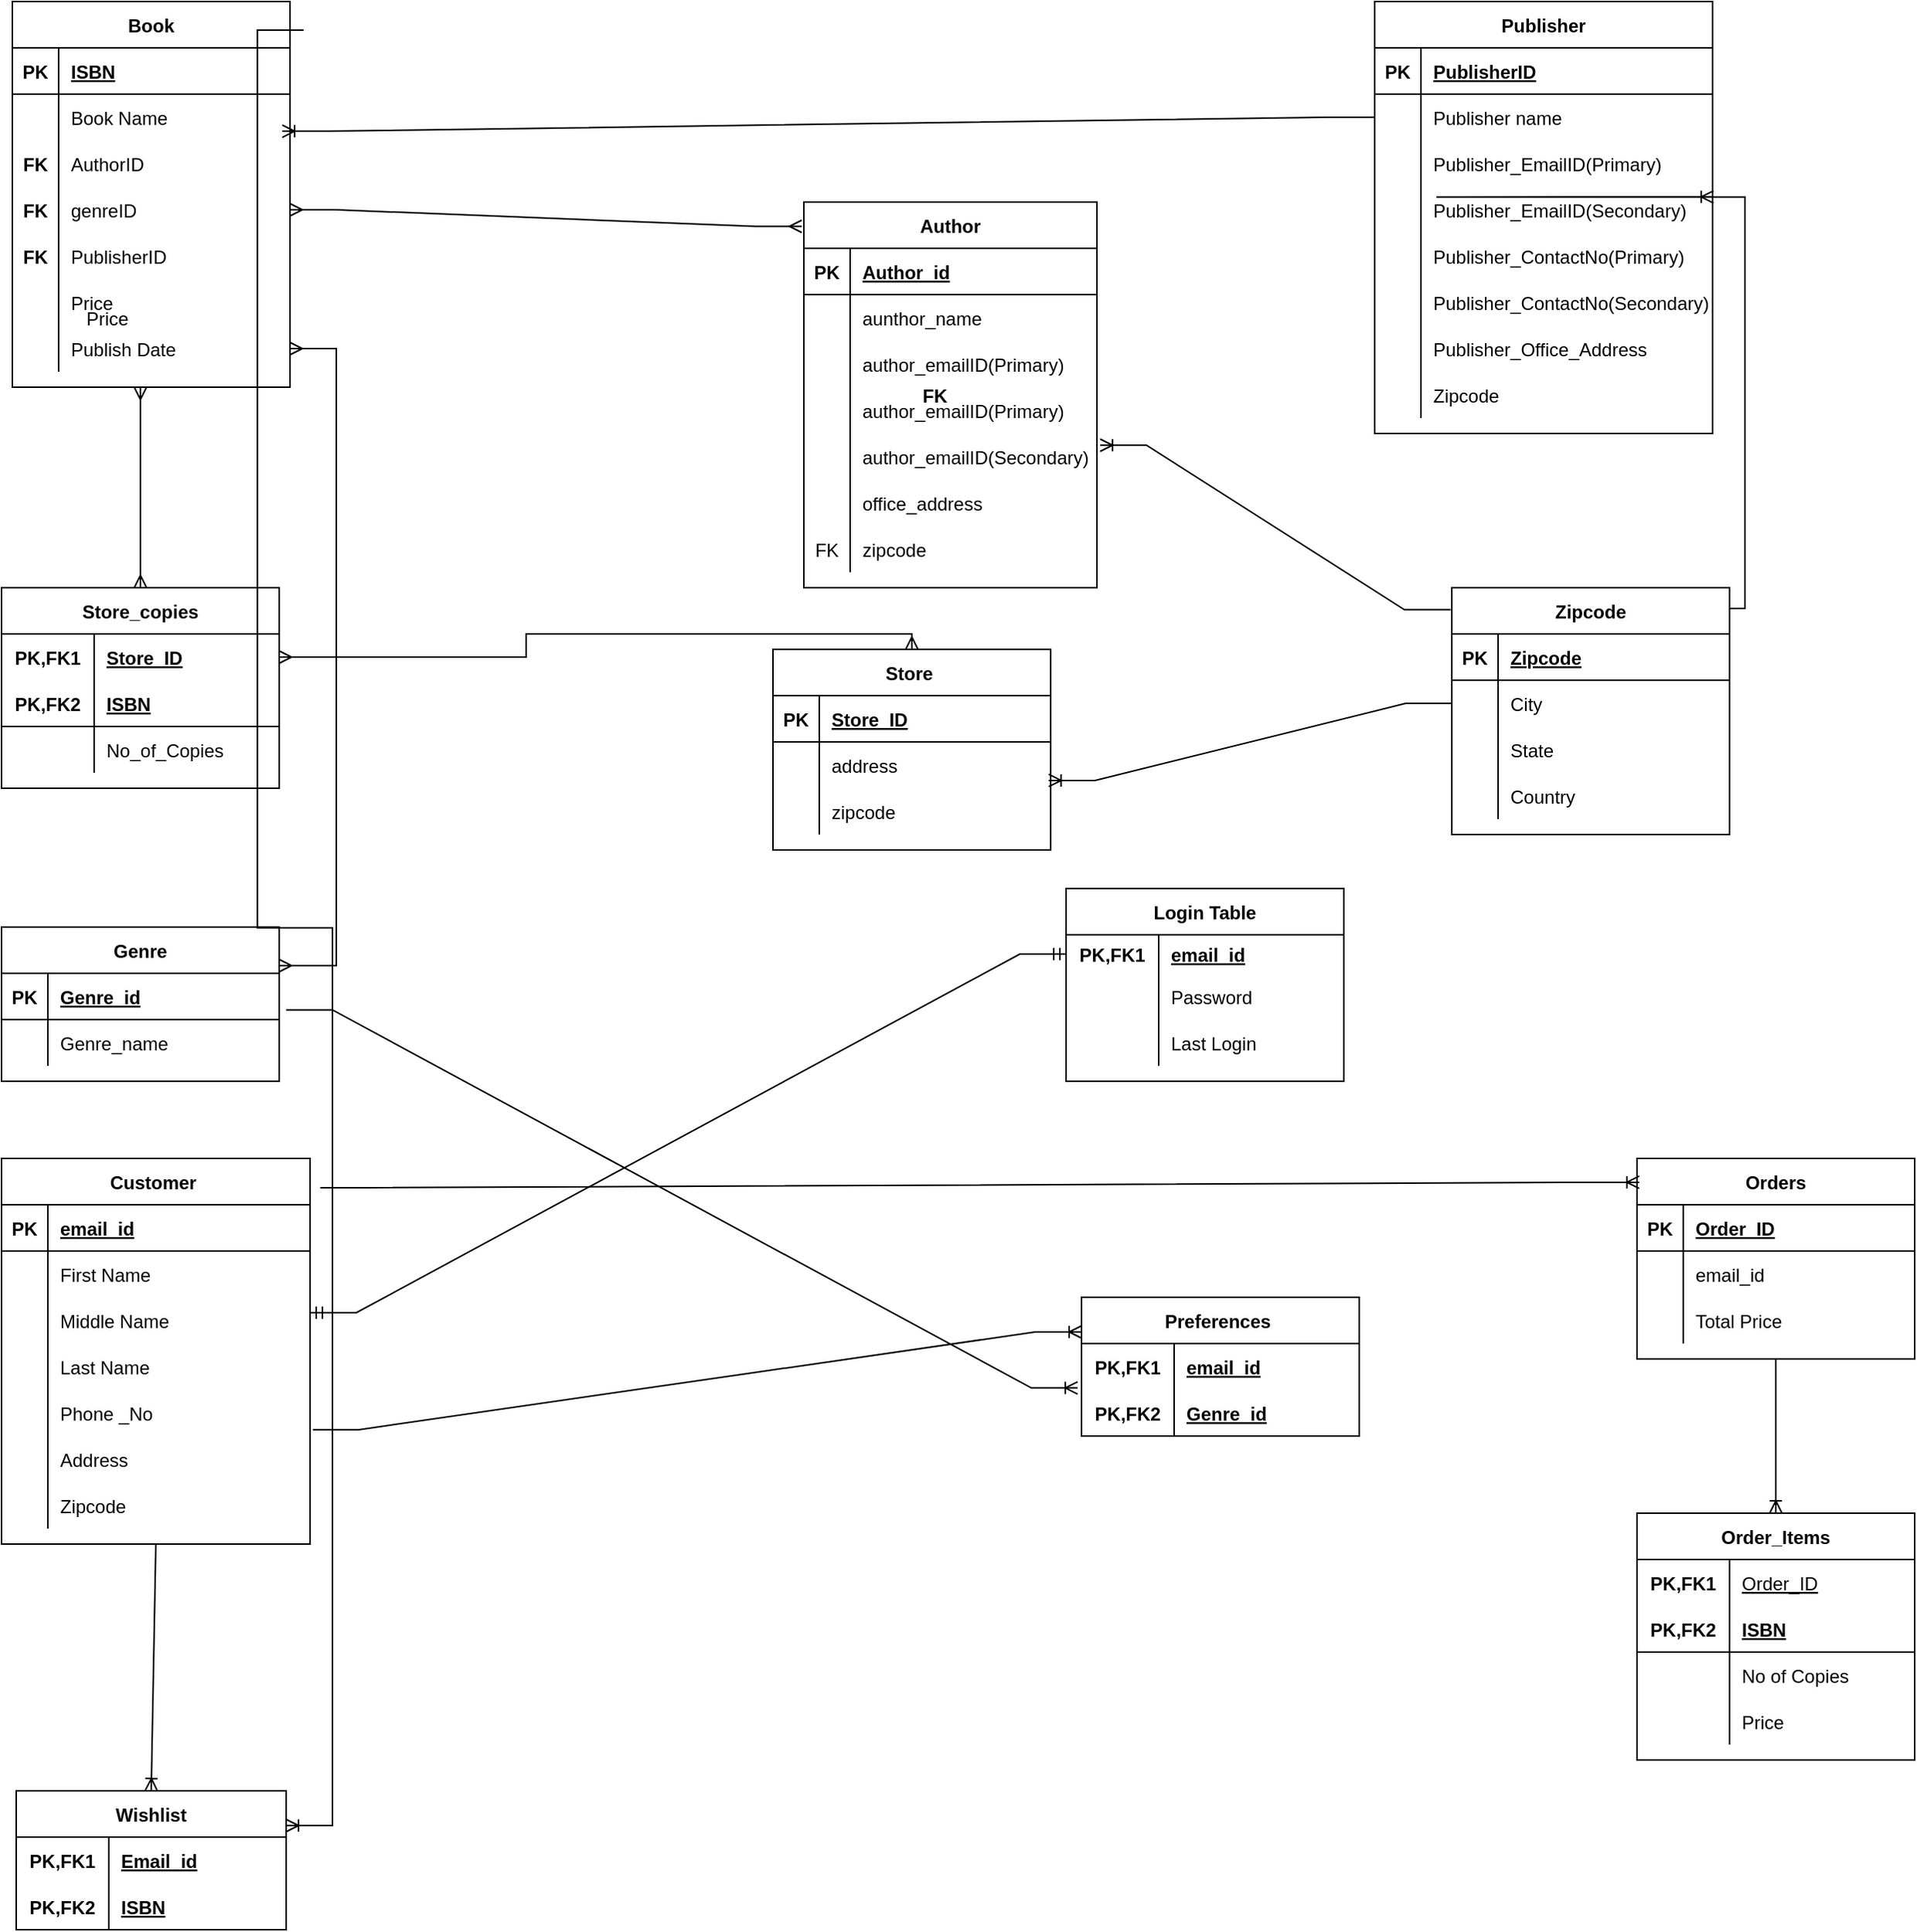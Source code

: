 <mxfile version="20.4.1" type="github">
  <diagram id="XR3-BRVATJGaW3wA8hek" name="Page-1">
    <mxGraphModel dx="1303" dy="767" grid="1" gridSize="10" guides="1" tooltips="1" connect="1" arrows="1" fold="1" page="1" pageScale="1" pageWidth="850" pageHeight="1100" math="0" shadow="0">
      <root>
        <mxCell id="0" />
        <mxCell id="1" parent="0" />
        <mxCell id="t2hGgRNWcAQ7vpyuN5BX-14" value="Book" style="shape=table;startSize=30;container=1;collapsible=1;childLayout=tableLayout;fixedRows=1;rowLines=0;fontStyle=1;align=center;resizeLast=1;" parent="1" vertex="1">
          <mxGeometry x="17" y="10" width="180" height="250" as="geometry" />
        </mxCell>
        <mxCell id="t2hGgRNWcAQ7vpyuN5BX-15" value="" style="shape=tableRow;horizontal=0;startSize=0;swimlaneHead=0;swimlaneBody=0;fillColor=none;collapsible=0;dropTarget=0;points=[[0,0.5],[1,0.5]];portConstraint=eastwest;top=0;left=0;right=0;bottom=1;" parent="t2hGgRNWcAQ7vpyuN5BX-14" vertex="1">
          <mxGeometry y="30" width="180" height="30" as="geometry" />
        </mxCell>
        <mxCell id="t2hGgRNWcAQ7vpyuN5BX-16" value="PK" style="shape=partialRectangle;connectable=0;fillColor=none;top=0;left=0;bottom=0;right=0;fontStyle=1;overflow=hidden;" parent="t2hGgRNWcAQ7vpyuN5BX-15" vertex="1">
          <mxGeometry width="30" height="30" as="geometry">
            <mxRectangle width="30" height="30" as="alternateBounds" />
          </mxGeometry>
        </mxCell>
        <mxCell id="t2hGgRNWcAQ7vpyuN5BX-17" value="ISBN" style="shape=partialRectangle;connectable=0;fillColor=none;top=0;left=0;bottom=0;right=0;align=left;spacingLeft=6;fontStyle=5;overflow=hidden;" parent="t2hGgRNWcAQ7vpyuN5BX-15" vertex="1">
          <mxGeometry x="30" width="150" height="30" as="geometry">
            <mxRectangle width="150" height="30" as="alternateBounds" />
          </mxGeometry>
        </mxCell>
        <mxCell id="t2hGgRNWcAQ7vpyuN5BX-18" value="" style="shape=tableRow;horizontal=0;startSize=0;swimlaneHead=0;swimlaneBody=0;fillColor=none;collapsible=0;dropTarget=0;points=[[0,0.5],[1,0.5]];portConstraint=eastwest;top=0;left=0;right=0;bottom=0;" parent="t2hGgRNWcAQ7vpyuN5BX-14" vertex="1">
          <mxGeometry y="60" width="180" height="30" as="geometry" />
        </mxCell>
        <mxCell id="t2hGgRNWcAQ7vpyuN5BX-19" value="" style="shape=partialRectangle;connectable=0;fillColor=none;top=0;left=0;bottom=0;right=0;editable=1;overflow=hidden;" parent="t2hGgRNWcAQ7vpyuN5BX-18" vertex="1">
          <mxGeometry width="30" height="30" as="geometry">
            <mxRectangle width="30" height="30" as="alternateBounds" />
          </mxGeometry>
        </mxCell>
        <mxCell id="t2hGgRNWcAQ7vpyuN5BX-20" value="Book Name" style="shape=partialRectangle;connectable=0;fillColor=none;top=0;left=0;bottom=0;right=0;align=left;spacingLeft=6;overflow=hidden;" parent="t2hGgRNWcAQ7vpyuN5BX-18" vertex="1">
          <mxGeometry x="30" width="150" height="30" as="geometry">
            <mxRectangle width="150" height="30" as="alternateBounds" />
          </mxGeometry>
        </mxCell>
        <mxCell id="t2hGgRNWcAQ7vpyuN5BX-21" value="" style="shape=tableRow;horizontal=0;startSize=0;swimlaneHead=0;swimlaneBody=0;fillColor=none;collapsible=0;dropTarget=0;points=[[0,0.5],[1,0.5]];portConstraint=eastwest;top=0;left=0;right=0;bottom=0;" parent="t2hGgRNWcAQ7vpyuN5BX-14" vertex="1">
          <mxGeometry y="90" width="180" height="30" as="geometry" />
        </mxCell>
        <mxCell id="t2hGgRNWcAQ7vpyuN5BX-22" value="" style="shape=partialRectangle;connectable=0;fillColor=none;top=0;left=0;bottom=0;right=0;editable=1;overflow=hidden;" parent="t2hGgRNWcAQ7vpyuN5BX-21" vertex="1">
          <mxGeometry width="30" height="30" as="geometry">
            <mxRectangle width="30" height="30" as="alternateBounds" />
          </mxGeometry>
        </mxCell>
        <mxCell id="t2hGgRNWcAQ7vpyuN5BX-23" value="AuthorID" style="shape=partialRectangle;connectable=0;fillColor=none;top=0;left=0;bottom=0;right=0;align=left;spacingLeft=6;overflow=hidden;" parent="t2hGgRNWcAQ7vpyuN5BX-21" vertex="1">
          <mxGeometry x="30" width="150" height="30" as="geometry">
            <mxRectangle width="150" height="30" as="alternateBounds" />
          </mxGeometry>
        </mxCell>
        <mxCell id="t2hGgRNWcAQ7vpyuN5BX-24" value="" style="shape=tableRow;horizontal=0;startSize=0;swimlaneHead=0;swimlaneBody=0;fillColor=none;collapsible=0;dropTarget=0;points=[[0,0.5],[1,0.5]];portConstraint=eastwest;top=0;left=0;right=0;bottom=0;" parent="t2hGgRNWcAQ7vpyuN5BX-14" vertex="1">
          <mxGeometry y="120" width="180" height="30" as="geometry" />
        </mxCell>
        <mxCell id="t2hGgRNWcAQ7vpyuN5BX-25" value="" style="shape=partialRectangle;connectable=0;fillColor=none;top=0;left=0;bottom=0;right=0;editable=1;overflow=hidden;" parent="t2hGgRNWcAQ7vpyuN5BX-24" vertex="1">
          <mxGeometry width="30" height="30" as="geometry">
            <mxRectangle width="30" height="30" as="alternateBounds" />
          </mxGeometry>
        </mxCell>
        <mxCell id="t2hGgRNWcAQ7vpyuN5BX-26" value="genreID" style="shape=partialRectangle;connectable=0;fillColor=none;top=0;left=0;bottom=0;right=0;align=left;spacingLeft=6;overflow=hidden;" parent="t2hGgRNWcAQ7vpyuN5BX-24" vertex="1">
          <mxGeometry x="30" width="150" height="30" as="geometry">
            <mxRectangle width="150" height="30" as="alternateBounds" />
          </mxGeometry>
        </mxCell>
        <mxCell id="t2hGgRNWcAQ7vpyuN5BX-40" value="" style="shape=tableRow;horizontal=0;startSize=0;swimlaneHead=0;swimlaneBody=0;fillColor=none;collapsible=0;dropTarget=0;points=[[0,0.5],[1,0.5]];portConstraint=eastwest;top=0;left=0;right=0;bottom=0;" parent="t2hGgRNWcAQ7vpyuN5BX-14" vertex="1">
          <mxGeometry y="150" width="180" height="30" as="geometry" />
        </mxCell>
        <mxCell id="t2hGgRNWcAQ7vpyuN5BX-41" value="FK" style="shape=partialRectangle;connectable=0;fillColor=none;top=0;left=0;bottom=0;right=0;editable=1;overflow=hidden;fontStyle=1" parent="t2hGgRNWcAQ7vpyuN5BX-40" vertex="1">
          <mxGeometry width="30" height="30" as="geometry">
            <mxRectangle width="30" height="30" as="alternateBounds" />
          </mxGeometry>
        </mxCell>
        <mxCell id="t2hGgRNWcAQ7vpyuN5BX-42" value="PublisherID" style="shape=partialRectangle;connectable=0;fillColor=none;top=0;left=0;bottom=0;right=0;align=left;spacingLeft=6;overflow=hidden;" parent="t2hGgRNWcAQ7vpyuN5BX-40" vertex="1">
          <mxGeometry x="30" width="150" height="30" as="geometry">
            <mxRectangle width="150" height="30" as="alternateBounds" />
          </mxGeometry>
        </mxCell>
        <mxCell id="t2hGgRNWcAQ7vpyuN5BX-43" value="" style="shape=tableRow;horizontal=0;startSize=0;swimlaneHead=0;swimlaneBody=0;fillColor=none;collapsible=0;dropTarget=0;points=[[0,0.5],[1,0.5]];portConstraint=eastwest;top=0;left=0;right=0;bottom=0;" parent="t2hGgRNWcAQ7vpyuN5BX-14" vertex="1">
          <mxGeometry y="180" width="180" height="30" as="geometry" />
        </mxCell>
        <mxCell id="t2hGgRNWcAQ7vpyuN5BX-44" value="" style="shape=partialRectangle;connectable=0;fillColor=none;top=0;left=0;bottom=0;right=0;editable=1;overflow=hidden;" parent="t2hGgRNWcAQ7vpyuN5BX-43" vertex="1">
          <mxGeometry width="30" height="30" as="geometry">
            <mxRectangle width="30" height="30" as="alternateBounds" />
          </mxGeometry>
        </mxCell>
        <mxCell id="t2hGgRNWcAQ7vpyuN5BX-45" value="Price " style="shape=partialRectangle;connectable=0;fillColor=none;top=0;left=0;bottom=0;right=0;align=left;spacingLeft=6;overflow=hidden;" parent="t2hGgRNWcAQ7vpyuN5BX-43" vertex="1">
          <mxGeometry x="30" width="150" height="30" as="geometry">
            <mxRectangle width="150" height="30" as="alternateBounds" />
          </mxGeometry>
        </mxCell>
        <mxCell id="t2hGgRNWcAQ7vpyuN5BX-46" value="" style="shape=tableRow;horizontal=0;startSize=0;swimlaneHead=0;swimlaneBody=0;fillColor=none;collapsible=0;dropTarget=0;points=[[0,0.5],[1,0.5]];portConstraint=eastwest;top=0;left=0;right=0;bottom=0;" parent="t2hGgRNWcAQ7vpyuN5BX-14" vertex="1">
          <mxGeometry y="210" width="180" height="30" as="geometry" />
        </mxCell>
        <mxCell id="t2hGgRNWcAQ7vpyuN5BX-47" value="" style="shape=partialRectangle;connectable=0;fillColor=none;top=0;left=0;bottom=0;right=0;editable=1;overflow=hidden;" parent="t2hGgRNWcAQ7vpyuN5BX-46" vertex="1">
          <mxGeometry width="30" height="30" as="geometry">
            <mxRectangle width="30" height="30" as="alternateBounds" />
          </mxGeometry>
        </mxCell>
        <mxCell id="t2hGgRNWcAQ7vpyuN5BX-48" value="Publish Date" style="shape=partialRectangle;connectable=0;fillColor=none;top=0;left=0;bottom=0;right=0;align=left;spacingLeft=6;overflow=hidden;" parent="t2hGgRNWcAQ7vpyuN5BX-46" vertex="1">
          <mxGeometry x="30" width="150" height="30" as="geometry">
            <mxRectangle width="150" height="30" as="alternateBounds" />
          </mxGeometry>
        </mxCell>
        <mxCell id="t2hGgRNWcAQ7vpyuN5BX-49" value="Genre" style="shape=table;startSize=30;container=1;collapsible=1;childLayout=tableLayout;fixedRows=1;rowLines=0;fontStyle=1;align=center;resizeLast=1;" parent="1" vertex="1">
          <mxGeometry x="10" y="610" width="180" height="100" as="geometry" />
        </mxCell>
        <mxCell id="t2hGgRNWcAQ7vpyuN5BX-50" value="" style="shape=tableRow;horizontal=0;startSize=0;swimlaneHead=0;swimlaneBody=0;fillColor=none;collapsible=0;dropTarget=0;points=[[0,0.5],[1,0.5]];portConstraint=eastwest;top=0;left=0;right=0;bottom=1;" parent="t2hGgRNWcAQ7vpyuN5BX-49" vertex="1">
          <mxGeometry y="30" width="180" height="30" as="geometry" />
        </mxCell>
        <mxCell id="t2hGgRNWcAQ7vpyuN5BX-51" value="PK" style="shape=partialRectangle;connectable=0;fillColor=none;top=0;left=0;bottom=0;right=0;fontStyle=1;overflow=hidden;" parent="t2hGgRNWcAQ7vpyuN5BX-50" vertex="1">
          <mxGeometry width="30" height="30" as="geometry">
            <mxRectangle width="30" height="30" as="alternateBounds" />
          </mxGeometry>
        </mxCell>
        <mxCell id="t2hGgRNWcAQ7vpyuN5BX-52" value="Genre_id" style="shape=partialRectangle;connectable=0;fillColor=none;top=0;left=0;bottom=0;right=0;align=left;spacingLeft=6;fontStyle=5;overflow=hidden;" parent="t2hGgRNWcAQ7vpyuN5BX-50" vertex="1">
          <mxGeometry x="30" width="150" height="30" as="geometry">
            <mxRectangle width="150" height="30" as="alternateBounds" />
          </mxGeometry>
        </mxCell>
        <mxCell id="t2hGgRNWcAQ7vpyuN5BX-53" value="" style="shape=tableRow;horizontal=0;startSize=0;swimlaneHead=0;swimlaneBody=0;fillColor=none;collapsible=0;dropTarget=0;points=[[0,0.5],[1,0.5]];portConstraint=eastwest;top=0;left=0;right=0;bottom=0;" parent="t2hGgRNWcAQ7vpyuN5BX-49" vertex="1">
          <mxGeometry y="60" width="180" height="30" as="geometry" />
        </mxCell>
        <mxCell id="t2hGgRNWcAQ7vpyuN5BX-54" value="" style="shape=partialRectangle;connectable=0;fillColor=none;top=0;left=0;bottom=0;right=0;editable=1;overflow=hidden;" parent="t2hGgRNWcAQ7vpyuN5BX-53" vertex="1">
          <mxGeometry width="30" height="30" as="geometry">
            <mxRectangle width="30" height="30" as="alternateBounds" />
          </mxGeometry>
        </mxCell>
        <mxCell id="t2hGgRNWcAQ7vpyuN5BX-55" value="Genre_name" style="shape=partialRectangle;connectable=0;fillColor=none;top=0;left=0;bottom=0;right=0;align=left;spacingLeft=6;overflow=hidden;" parent="t2hGgRNWcAQ7vpyuN5BX-53" vertex="1">
          <mxGeometry x="30" width="150" height="30" as="geometry">
            <mxRectangle width="150" height="30" as="alternateBounds" />
          </mxGeometry>
        </mxCell>
        <mxCell id="w0Frm00e71qfC2yXG_68-37" value="Zipcode" style="shape=table;startSize=30;container=1;collapsible=1;childLayout=tableLayout;fixedRows=1;rowLines=0;fontStyle=1;align=center;resizeLast=1;" parent="1" vertex="1">
          <mxGeometry x="950" y="390" width="180" height="160" as="geometry" />
        </mxCell>
        <mxCell id="w0Frm00e71qfC2yXG_68-38" value="" style="shape=tableRow;horizontal=0;startSize=0;swimlaneHead=0;swimlaneBody=0;fillColor=none;collapsible=0;dropTarget=0;points=[[0,0.5],[1,0.5]];portConstraint=eastwest;top=0;left=0;right=0;bottom=1;" parent="w0Frm00e71qfC2yXG_68-37" vertex="1">
          <mxGeometry y="30" width="180" height="30" as="geometry" />
        </mxCell>
        <mxCell id="w0Frm00e71qfC2yXG_68-39" value="PK" style="shape=partialRectangle;connectable=0;fillColor=none;top=0;left=0;bottom=0;right=0;fontStyle=1;overflow=hidden;" parent="w0Frm00e71qfC2yXG_68-38" vertex="1">
          <mxGeometry width="30" height="30" as="geometry">
            <mxRectangle width="30" height="30" as="alternateBounds" />
          </mxGeometry>
        </mxCell>
        <mxCell id="w0Frm00e71qfC2yXG_68-40" value="Zipcode" style="shape=partialRectangle;connectable=0;fillColor=none;top=0;left=0;bottom=0;right=0;align=left;spacingLeft=6;fontStyle=5;overflow=hidden;" parent="w0Frm00e71qfC2yXG_68-38" vertex="1">
          <mxGeometry x="30" width="150" height="30" as="geometry">
            <mxRectangle width="150" height="30" as="alternateBounds" />
          </mxGeometry>
        </mxCell>
        <mxCell id="w0Frm00e71qfC2yXG_68-41" value="" style="shape=tableRow;horizontal=0;startSize=0;swimlaneHead=0;swimlaneBody=0;fillColor=none;collapsible=0;dropTarget=0;points=[[0,0.5],[1,0.5]];portConstraint=eastwest;top=0;left=0;right=0;bottom=0;" parent="w0Frm00e71qfC2yXG_68-37" vertex="1">
          <mxGeometry y="60" width="180" height="30" as="geometry" />
        </mxCell>
        <mxCell id="w0Frm00e71qfC2yXG_68-42" value="" style="shape=partialRectangle;connectable=0;fillColor=none;top=0;left=0;bottom=0;right=0;editable=1;overflow=hidden;" parent="w0Frm00e71qfC2yXG_68-41" vertex="1">
          <mxGeometry width="30" height="30" as="geometry">
            <mxRectangle width="30" height="30" as="alternateBounds" />
          </mxGeometry>
        </mxCell>
        <mxCell id="w0Frm00e71qfC2yXG_68-43" value="City" style="shape=partialRectangle;connectable=0;fillColor=none;top=0;left=0;bottom=0;right=0;align=left;spacingLeft=6;overflow=hidden;" parent="w0Frm00e71qfC2yXG_68-41" vertex="1">
          <mxGeometry x="30" width="150" height="30" as="geometry">
            <mxRectangle width="150" height="30" as="alternateBounds" />
          </mxGeometry>
        </mxCell>
        <mxCell id="w0Frm00e71qfC2yXG_68-44" value="" style="shape=tableRow;horizontal=0;startSize=0;swimlaneHead=0;swimlaneBody=0;fillColor=none;collapsible=0;dropTarget=0;points=[[0,0.5],[1,0.5]];portConstraint=eastwest;top=0;left=0;right=0;bottom=0;" parent="w0Frm00e71qfC2yXG_68-37" vertex="1">
          <mxGeometry y="90" width="180" height="30" as="geometry" />
        </mxCell>
        <mxCell id="w0Frm00e71qfC2yXG_68-45" value="" style="shape=partialRectangle;connectable=0;fillColor=none;top=0;left=0;bottom=0;right=0;editable=1;overflow=hidden;" parent="w0Frm00e71qfC2yXG_68-44" vertex="1">
          <mxGeometry width="30" height="30" as="geometry">
            <mxRectangle width="30" height="30" as="alternateBounds" />
          </mxGeometry>
        </mxCell>
        <mxCell id="w0Frm00e71qfC2yXG_68-46" value="State" style="shape=partialRectangle;connectable=0;fillColor=none;top=0;left=0;bottom=0;right=0;align=left;spacingLeft=6;overflow=hidden;" parent="w0Frm00e71qfC2yXG_68-44" vertex="1">
          <mxGeometry x="30" width="150" height="30" as="geometry">
            <mxRectangle width="150" height="30" as="alternateBounds" />
          </mxGeometry>
        </mxCell>
        <mxCell id="w0Frm00e71qfC2yXG_68-47" value="" style="shape=tableRow;horizontal=0;startSize=0;swimlaneHead=0;swimlaneBody=0;fillColor=none;collapsible=0;dropTarget=0;points=[[0,0.5],[1,0.5]];portConstraint=eastwest;top=0;left=0;right=0;bottom=0;" parent="w0Frm00e71qfC2yXG_68-37" vertex="1">
          <mxGeometry y="120" width="180" height="30" as="geometry" />
        </mxCell>
        <mxCell id="w0Frm00e71qfC2yXG_68-48" value="" style="shape=partialRectangle;connectable=0;fillColor=none;top=0;left=0;bottom=0;right=0;editable=1;overflow=hidden;" parent="w0Frm00e71qfC2yXG_68-47" vertex="1">
          <mxGeometry width="30" height="30" as="geometry">
            <mxRectangle width="30" height="30" as="alternateBounds" />
          </mxGeometry>
        </mxCell>
        <mxCell id="w0Frm00e71qfC2yXG_68-49" value="Country" style="shape=partialRectangle;connectable=0;fillColor=none;top=0;left=0;bottom=0;right=0;align=left;spacingLeft=6;overflow=hidden;" parent="w0Frm00e71qfC2yXG_68-47" vertex="1">
          <mxGeometry x="30" width="150" height="30" as="geometry">
            <mxRectangle width="150" height="30" as="alternateBounds" />
          </mxGeometry>
        </mxCell>
        <mxCell id="w0Frm00e71qfC2yXG_68-50" value="Publisher" style="shape=table;startSize=30;container=1;collapsible=1;childLayout=tableLayout;fixedRows=1;rowLines=0;fontStyle=1;align=center;resizeLast=1;" parent="1" vertex="1">
          <mxGeometry x="900" y="10" width="219" height="280" as="geometry" />
        </mxCell>
        <mxCell id="w0Frm00e71qfC2yXG_68-51" value="" style="shape=tableRow;horizontal=0;startSize=0;swimlaneHead=0;swimlaneBody=0;fillColor=none;collapsible=0;dropTarget=0;points=[[0,0.5],[1,0.5]];portConstraint=eastwest;top=0;left=0;right=0;bottom=1;" parent="w0Frm00e71qfC2yXG_68-50" vertex="1">
          <mxGeometry y="30" width="219" height="30" as="geometry" />
        </mxCell>
        <mxCell id="w0Frm00e71qfC2yXG_68-52" value="PK" style="shape=partialRectangle;connectable=0;fillColor=none;top=0;left=0;bottom=0;right=0;fontStyle=1;overflow=hidden;" parent="w0Frm00e71qfC2yXG_68-51" vertex="1">
          <mxGeometry width="30" height="30" as="geometry">
            <mxRectangle width="30" height="30" as="alternateBounds" />
          </mxGeometry>
        </mxCell>
        <mxCell id="w0Frm00e71qfC2yXG_68-53" value="PublisherID" style="shape=partialRectangle;connectable=0;fillColor=none;top=0;left=0;bottom=0;right=0;align=left;spacingLeft=6;fontStyle=5;overflow=hidden;" parent="w0Frm00e71qfC2yXG_68-51" vertex="1">
          <mxGeometry x="30" width="189" height="30" as="geometry">
            <mxRectangle width="189" height="30" as="alternateBounds" />
          </mxGeometry>
        </mxCell>
        <mxCell id="w0Frm00e71qfC2yXG_68-54" value="" style="shape=tableRow;horizontal=0;startSize=0;swimlaneHead=0;swimlaneBody=0;fillColor=none;collapsible=0;dropTarget=0;points=[[0,0.5],[1,0.5]];portConstraint=eastwest;top=0;left=0;right=0;bottom=0;" parent="w0Frm00e71qfC2yXG_68-50" vertex="1">
          <mxGeometry y="60" width="219" height="30" as="geometry" />
        </mxCell>
        <mxCell id="w0Frm00e71qfC2yXG_68-55" value="" style="shape=partialRectangle;connectable=0;fillColor=none;top=0;left=0;bottom=0;right=0;editable=1;overflow=hidden;" parent="w0Frm00e71qfC2yXG_68-54" vertex="1">
          <mxGeometry width="30" height="30" as="geometry">
            <mxRectangle width="30" height="30" as="alternateBounds" />
          </mxGeometry>
        </mxCell>
        <mxCell id="w0Frm00e71qfC2yXG_68-56" value="Publisher name" style="shape=partialRectangle;connectable=0;fillColor=none;top=0;left=0;bottom=0;right=0;align=left;spacingLeft=6;overflow=hidden;" parent="w0Frm00e71qfC2yXG_68-54" vertex="1">
          <mxGeometry x="30" width="189" height="30" as="geometry">
            <mxRectangle width="189" height="30" as="alternateBounds" />
          </mxGeometry>
        </mxCell>
        <mxCell id="w0Frm00e71qfC2yXG_68-57" value="" style="shape=tableRow;horizontal=0;startSize=0;swimlaneHead=0;swimlaneBody=0;fillColor=none;collapsible=0;dropTarget=0;points=[[0,0.5],[1,0.5]];portConstraint=eastwest;top=0;left=0;right=0;bottom=0;" parent="w0Frm00e71qfC2yXG_68-50" vertex="1">
          <mxGeometry y="90" width="219" height="30" as="geometry" />
        </mxCell>
        <mxCell id="w0Frm00e71qfC2yXG_68-58" value="" style="shape=partialRectangle;connectable=0;fillColor=none;top=0;left=0;bottom=0;right=0;editable=1;overflow=hidden;" parent="w0Frm00e71qfC2yXG_68-57" vertex="1">
          <mxGeometry width="30" height="30" as="geometry">
            <mxRectangle width="30" height="30" as="alternateBounds" />
          </mxGeometry>
        </mxCell>
        <mxCell id="w0Frm00e71qfC2yXG_68-59" value="Publisher_EmailID(Primary)" style="shape=partialRectangle;connectable=0;fillColor=none;top=0;left=0;bottom=0;right=0;align=left;spacingLeft=6;overflow=hidden;" parent="w0Frm00e71qfC2yXG_68-57" vertex="1">
          <mxGeometry x="30" width="189" height="30" as="geometry">
            <mxRectangle width="189" height="30" as="alternateBounds" />
          </mxGeometry>
        </mxCell>
        <mxCell id="w0Frm00e71qfC2yXG_68-84" value="" style="shape=tableRow;horizontal=0;startSize=0;swimlaneHead=0;swimlaneBody=0;fillColor=none;collapsible=0;dropTarget=0;points=[[0,0.5],[1,0.5]];portConstraint=eastwest;top=0;left=0;right=0;bottom=0;" parent="w0Frm00e71qfC2yXG_68-50" vertex="1">
          <mxGeometry y="120" width="219" height="30" as="geometry" />
        </mxCell>
        <mxCell id="w0Frm00e71qfC2yXG_68-85" value="" style="shape=partialRectangle;connectable=0;fillColor=none;top=0;left=0;bottom=0;right=0;editable=1;overflow=hidden;" parent="w0Frm00e71qfC2yXG_68-84" vertex="1">
          <mxGeometry width="30" height="30" as="geometry">
            <mxRectangle width="30" height="30" as="alternateBounds" />
          </mxGeometry>
        </mxCell>
        <mxCell id="w0Frm00e71qfC2yXG_68-86" value="Publisher_EmailID(Secondary)" style="shape=partialRectangle;connectable=0;fillColor=none;top=0;left=0;bottom=0;right=0;align=left;spacingLeft=6;overflow=hidden;" parent="w0Frm00e71qfC2yXG_68-84" vertex="1">
          <mxGeometry x="30" width="189" height="30" as="geometry">
            <mxRectangle width="189" height="30" as="alternateBounds" />
          </mxGeometry>
        </mxCell>
        <mxCell id="w0Frm00e71qfC2yXG_68-100" value="" style="shape=tableRow;horizontal=0;startSize=0;swimlaneHead=0;swimlaneBody=0;fillColor=none;collapsible=0;dropTarget=0;points=[[0,0.5],[1,0.5]];portConstraint=eastwest;top=0;left=0;right=0;bottom=0;" parent="w0Frm00e71qfC2yXG_68-50" vertex="1">
          <mxGeometry y="150" width="219" height="30" as="geometry" />
        </mxCell>
        <mxCell id="w0Frm00e71qfC2yXG_68-101" value="" style="shape=partialRectangle;connectable=0;fillColor=none;top=0;left=0;bottom=0;right=0;editable=1;overflow=hidden;" parent="w0Frm00e71qfC2yXG_68-100" vertex="1">
          <mxGeometry width="30" height="30" as="geometry">
            <mxRectangle width="30" height="30" as="alternateBounds" />
          </mxGeometry>
        </mxCell>
        <mxCell id="w0Frm00e71qfC2yXG_68-102" value="Publisher_ContactNo(Primary)" style="shape=partialRectangle;connectable=0;fillColor=none;top=0;left=0;bottom=0;right=0;align=left;spacingLeft=6;overflow=hidden;" parent="w0Frm00e71qfC2yXG_68-100" vertex="1">
          <mxGeometry x="30" width="189" height="30" as="geometry">
            <mxRectangle width="189" height="30" as="alternateBounds" />
          </mxGeometry>
        </mxCell>
        <mxCell id="w0Frm00e71qfC2yXG_68-103" value="" style="shape=tableRow;horizontal=0;startSize=0;swimlaneHead=0;swimlaneBody=0;fillColor=none;collapsible=0;dropTarget=0;points=[[0,0.5],[1,0.5]];portConstraint=eastwest;top=0;left=0;right=0;bottom=0;" parent="w0Frm00e71qfC2yXG_68-50" vertex="1">
          <mxGeometry y="180" width="219" height="30" as="geometry" />
        </mxCell>
        <mxCell id="w0Frm00e71qfC2yXG_68-104" value="" style="shape=partialRectangle;connectable=0;fillColor=none;top=0;left=0;bottom=0;right=0;editable=1;overflow=hidden;" parent="w0Frm00e71qfC2yXG_68-103" vertex="1">
          <mxGeometry width="30" height="30" as="geometry">
            <mxRectangle width="30" height="30" as="alternateBounds" />
          </mxGeometry>
        </mxCell>
        <mxCell id="w0Frm00e71qfC2yXG_68-105" value="Publisher_ContactNo(Secondary)" style="shape=partialRectangle;connectable=0;fillColor=none;top=0;left=0;bottom=0;right=0;align=left;spacingLeft=6;overflow=hidden;" parent="w0Frm00e71qfC2yXG_68-103" vertex="1">
          <mxGeometry x="30" width="189" height="30" as="geometry">
            <mxRectangle width="189" height="30" as="alternateBounds" />
          </mxGeometry>
        </mxCell>
        <mxCell id="w0Frm00e71qfC2yXG_68-106" value="" style="shape=tableRow;horizontal=0;startSize=0;swimlaneHead=0;swimlaneBody=0;fillColor=none;collapsible=0;dropTarget=0;points=[[0,0.5],[1,0.5]];portConstraint=eastwest;top=0;left=0;right=0;bottom=0;" parent="w0Frm00e71qfC2yXG_68-50" vertex="1">
          <mxGeometry y="210" width="219" height="30" as="geometry" />
        </mxCell>
        <mxCell id="w0Frm00e71qfC2yXG_68-107" value="" style="shape=partialRectangle;connectable=0;fillColor=none;top=0;left=0;bottom=0;right=0;editable=1;overflow=hidden;" parent="w0Frm00e71qfC2yXG_68-106" vertex="1">
          <mxGeometry width="30" height="30" as="geometry">
            <mxRectangle width="30" height="30" as="alternateBounds" />
          </mxGeometry>
        </mxCell>
        <mxCell id="w0Frm00e71qfC2yXG_68-108" value="Publisher_Office_Address" style="shape=partialRectangle;connectable=0;fillColor=none;top=0;left=0;bottom=0;right=0;align=left;spacingLeft=6;overflow=hidden;" parent="w0Frm00e71qfC2yXG_68-106" vertex="1">
          <mxGeometry x="30" width="189" height="30" as="geometry">
            <mxRectangle width="189" height="30" as="alternateBounds" />
          </mxGeometry>
        </mxCell>
        <mxCell id="w0Frm00e71qfC2yXG_68-109" value="" style="shape=tableRow;horizontal=0;startSize=0;swimlaneHead=0;swimlaneBody=0;fillColor=none;collapsible=0;dropTarget=0;points=[[0,0.5],[1,0.5]];portConstraint=eastwest;top=0;left=0;right=0;bottom=0;" parent="w0Frm00e71qfC2yXG_68-50" vertex="1">
          <mxGeometry y="240" width="219" height="30" as="geometry" />
        </mxCell>
        <mxCell id="w0Frm00e71qfC2yXG_68-110" value="" style="shape=partialRectangle;connectable=0;fillColor=none;top=0;left=0;bottom=0;right=0;editable=1;overflow=hidden;" parent="w0Frm00e71qfC2yXG_68-109" vertex="1">
          <mxGeometry width="30" height="30" as="geometry">
            <mxRectangle width="30" height="30" as="alternateBounds" />
          </mxGeometry>
        </mxCell>
        <mxCell id="w0Frm00e71qfC2yXG_68-111" value="Zipcode" style="shape=partialRectangle;connectable=0;fillColor=none;top=0;left=0;bottom=0;right=0;align=left;spacingLeft=6;overflow=hidden;" parent="w0Frm00e71qfC2yXG_68-109" vertex="1">
          <mxGeometry x="30" width="189" height="30" as="geometry">
            <mxRectangle width="189" height="30" as="alternateBounds" />
          </mxGeometry>
        </mxCell>
        <mxCell id="w0Frm00e71qfC2yXG_68-63" value="FK" style="shape=partialRectangle;connectable=0;fillColor=none;top=0;left=0;bottom=0;right=0;editable=1;overflow=hidden;fontStyle=1" parent="1" vertex="1">
          <mxGeometry x="17" y="130" width="30" height="30" as="geometry">
            <mxRectangle width="30" height="30" as="alternateBounds" />
          </mxGeometry>
        </mxCell>
        <mxCell id="w0Frm00e71qfC2yXG_68-64" value="FK" style="shape=partialRectangle;connectable=0;fillColor=none;top=0;left=0;bottom=0;right=0;editable=1;overflow=hidden;fontStyle=1" parent="1" vertex="1">
          <mxGeometry x="17" y="100" width="30" height="30" as="geometry">
            <mxRectangle width="30" height="30" as="alternateBounds" />
          </mxGeometry>
        </mxCell>
        <mxCell id="w0Frm00e71qfC2yXG_68-65" value="Author" style="shape=table;startSize=30;container=1;collapsible=1;childLayout=tableLayout;fixedRows=1;rowLines=0;fontStyle=1;align=center;resizeLast=1;" parent="1" vertex="1">
          <mxGeometry x="530" y="140" width="190" height="250" as="geometry" />
        </mxCell>
        <mxCell id="w0Frm00e71qfC2yXG_68-66" value="" style="shape=tableRow;horizontal=0;startSize=0;swimlaneHead=0;swimlaneBody=0;fillColor=none;collapsible=0;dropTarget=0;points=[[0,0.5],[1,0.5]];portConstraint=eastwest;top=0;left=0;right=0;bottom=1;" parent="w0Frm00e71qfC2yXG_68-65" vertex="1">
          <mxGeometry y="30" width="190" height="30" as="geometry" />
        </mxCell>
        <mxCell id="w0Frm00e71qfC2yXG_68-67" value="PK" style="shape=partialRectangle;connectable=0;fillColor=none;top=0;left=0;bottom=0;right=0;fontStyle=1;overflow=hidden;" parent="w0Frm00e71qfC2yXG_68-66" vertex="1">
          <mxGeometry width="30" height="30" as="geometry">
            <mxRectangle width="30" height="30" as="alternateBounds" />
          </mxGeometry>
        </mxCell>
        <mxCell id="w0Frm00e71qfC2yXG_68-68" value="Author_id" style="shape=partialRectangle;connectable=0;fillColor=none;top=0;left=0;bottom=0;right=0;align=left;spacingLeft=6;fontStyle=5;overflow=hidden;" parent="w0Frm00e71qfC2yXG_68-66" vertex="1">
          <mxGeometry x="30" width="160" height="30" as="geometry">
            <mxRectangle width="160" height="30" as="alternateBounds" />
          </mxGeometry>
        </mxCell>
        <mxCell id="w0Frm00e71qfC2yXG_68-69" value="" style="shape=tableRow;horizontal=0;startSize=0;swimlaneHead=0;swimlaneBody=0;fillColor=none;collapsible=0;dropTarget=0;points=[[0,0.5],[1,0.5]];portConstraint=eastwest;top=0;left=0;right=0;bottom=0;" parent="w0Frm00e71qfC2yXG_68-65" vertex="1">
          <mxGeometry y="60" width="190" height="30" as="geometry" />
        </mxCell>
        <mxCell id="w0Frm00e71qfC2yXG_68-70" value="" style="shape=partialRectangle;connectable=0;fillColor=none;top=0;left=0;bottom=0;right=0;editable=1;overflow=hidden;" parent="w0Frm00e71qfC2yXG_68-69" vertex="1">
          <mxGeometry width="30" height="30" as="geometry">
            <mxRectangle width="30" height="30" as="alternateBounds" />
          </mxGeometry>
        </mxCell>
        <mxCell id="w0Frm00e71qfC2yXG_68-71" value="aunthor_name" style="shape=partialRectangle;connectable=0;fillColor=none;top=0;left=0;bottom=0;right=0;align=left;spacingLeft=6;overflow=hidden;" parent="w0Frm00e71qfC2yXG_68-69" vertex="1">
          <mxGeometry x="30" width="160" height="30" as="geometry">
            <mxRectangle width="160" height="30" as="alternateBounds" />
          </mxGeometry>
        </mxCell>
        <mxCell id="w0Frm00e71qfC2yXG_68-72" value="" style="shape=tableRow;horizontal=0;startSize=0;swimlaneHead=0;swimlaneBody=0;fillColor=none;collapsible=0;dropTarget=0;points=[[0,0.5],[1,0.5]];portConstraint=eastwest;top=0;left=0;right=0;bottom=0;" parent="w0Frm00e71qfC2yXG_68-65" vertex="1">
          <mxGeometry y="90" width="190" height="30" as="geometry" />
        </mxCell>
        <mxCell id="w0Frm00e71qfC2yXG_68-73" value="" style="shape=partialRectangle;connectable=0;fillColor=none;top=0;left=0;bottom=0;right=0;editable=1;overflow=hidden;" parent="w0Frm00e71qfC2yXG_68-72" vertex="1">
          <mxGeometry width="30" height="30" as="geometry">
            <mxRectangle width="30" height="30" as="alternateBounds" />
          </mxGeometry>
        </mxCell>
        <mxCell id="w0Frm00e71qfC2yXG_68-74" value="author_emailID(Primary)" style="shape=partialRectangle;connectable=0;fillColor=none;top=0;left=0;bottom=0;right=0;align=left;spacingLeft=6;overflow=hidden;" parent="w0Frm00e71qfC2yXG_68-72" vertex="1">
          <mxGeometry x="30" width="160" height="30" as="geometry">
            <mxRectangle width="160" height="30" as="alternateBounds" />
          </mxGeometry>
        </mxCell>
        <mxCell id="w0Frm00e71qfC2yXG_68-121" value="" style="shape=tableRow;horizontal=0;startSize=0;swimlaneHead=0;swimlaneBody=0;fillColor=none;collapsible=0;dropTarget=0;points=[[0,0.5],[1,0.5]];portConstraint=eastwest;top=0;left=0;right=0;bottom=0;" parent="w0Frm00e71qfC2yXG_68-65" vertex="1">
          <mxGeometry y="120" width="190" height="30" as="geometry" />
        </mxCell>
        <mxCell id="w0Frm00e71qfC2yXG_68-122" value="" style="shape=partialRectangle;connectable=0;fillColor=none;top=0;left=0;bottom=0;right=0;editable=1;overflow=hidden;" parent="w0Frm00e71qfC2yXG_68-121" vertex="1">
          <mxGeometry width="30" height="30" as="geometry">
            <mxRectangle width="30" height="30" as="alternateBounds" />
          </mxGeometry>
        </mxCell>
        <mxCell id="w0Frm00e71qfC2yXG_68-123" value="author_emailID(Primary)" style="shape=partialRectangle;connectable=0;fillColor=none;top=0;left=0;bottom=0;right=0;align=left;spacingLeft=6;overflow=hidden;" parent="w0Frm00e71qfC2yXG_68-121" vertex="1">
          <mxGeometry x="30" width="160" height="30" as="geometry">
            <mxRectangle width="160" height="30" as="alternateBounds" />
          </mxGeometry>
        </mxCell>
        <mxCell id="w0Frm00e71qfC2yXG_68-75" value="" style="shape=tableRow;horizontal=0;startSize=0;swimlaneHead=0;swimlaneBody=0;fillColor=none;collapsible=0;dropTarget=0;points=[[0,0.5],[1,0.5]];portConstraint=eastwest;top=0;left=0;right=0;bottom=0;" parent="w0Frm00e71qfC2yXG_68-65" vertex="1">
          <mxGeometry y="150" width="190" height="30" as="geometry" />
        </mxCell>
        <mxCell id="w0Frm00e71qfC2yXG_68-76" value="" style="shape=partialRectangle;connectable=0;fillColor=none;top=0;left=0;bottom=0;right=0;editable=1;overflow=hidden;" parent="w0Frm00e71qfC2yXG_68-75" vertex="1">
          <mxGeometry width="30" height="30" as="geometry">
            <mxRectangle width="30" height="30" as="alternateBounds" />
          </mxGeometry>
        </mxCell>
        <mxCell id="w0Frm00e71qfC2yXG_68-77" value="author_emailID(Secondary)" style="shape=partialRectangle;connectable=0;fillColor=none;top=0;left=0;bottom=0;right=0;align=left;spacingLeft=6;overflow=hidden;" parent="w0Frm00e71qfC2yXG_68-75" vertex="1">
          <mxGeometry x="30" width="160" height="30" as="geometry">
            <mxRectangle width="160" height="30" as="alternateBounds" />
          </mxGeometry>
        </mxCell>
        <mxCell id="w0Frm00e71qfC2yXG_68-78" value="" style="shape=tableRow;horizontal=0;startSize=0;swimlaneHead=0;swimlaneBody=0;fillColor=none;collapsible=0;dropTarget=0;points=[[0,0.5],[1,0.5]];portConstraint=eastwest;top=0;left=0;right=0;bottom=0;" parent="w0Frm00e71qfC2yXG_68-65" vertex="1">
          <mxGeometry y="180" width="190" height="30" as="geometry" />
        </mxCell>
        <mxCell id="w0Frm00e71qfC2yXG_68-79" value="" style="shape=partialRectangle;connectable=0;fillColor=none;top=0;left=0;bottom=0;right=0;editable=1;overflow=hidden;" parent="w0Frm00e71qfC2yXG_68-78" vertex="1">
          <mxGeometry width="30" height="30" as="geometry">
            <mxRectangle width="30" height="30" as="alternateBounds" />
          </mxGeometry>
        </mxCell>
        <mxCell id="w0Frm00e71qfC2yXG_68-80" value="office_address" style="shape=partialRectangle;connectable=0;fillColor=none;top=0;left=0;bottom=0;right=0;align=left;spacingLeft=6;overflow=hidden;" parent="w0Frm00e71qfC2yXG_68-78" vertex="1">
          <mxGeometry x="30" width="160" height="30" as="geometry">
            <mxRectangle width="160" height="30" as="alternateBounds" />
          </mxGeometry>
        </mxCell>
        <mxCell id="w0Frm00e71qfC2yXG_68-81" value="" style="shape=tableRow;horizontal=0;startSize=0;swimlaneHead=0;swimlaneBody=0;fillColor=none;collapsible=0;dropTarget=0;points=[[0,0.5],[1,0.5]];portConstraint=eastwest;top=0;left=0;right=0;bottom=0;" parent="w0Frm00e71qfC2yXG_68-65" vertex="1">
          <mxGeometry y="210" width="190" height="30" as="geometry" />
        </mxCell>
        <mxCell id="w0Frm00e71qfC2yXG_68-82" value="FK" style="shape=partialRectangle;connectable=0;fillColor=none;top=0;left=0;bottom=0;right=0;editable=1;overflow=hidden;" parent="w0Frm00e71qfC2yXG_68-81" vertex="1">
          <mxGeometry width="30" height="30" as="geometry">
            <mxRectangle width="30" height="30" as="alternateBounds" />
          </mxGeometry>
        </mxCell>
        <mxCell id="w0Frm00e71qfC2yXG_68-83" value="zipcode" style="shape=partialRectangle;connectable=0;fillColor=none;top=0;left=0;bottom=0;right=0;align=left;spacingLeft=6;overflow=hidden;" parent="w0Frm00e71qfC2yXG_68-81" vertex="1">
          <mxGeometry x="30" width="160" height="30" as="geometry">
            <mxRectangle width="160" height="30" as="alternateBounds" />
          </mxGeometry>
        </mxCell>
        <mxCell id="w0Frm00e71qfC2yXG_68-112" value="" style="edgeStyle=entityRelationEdgeStyle;fontSize=12;html=1;endArrow=ERmany;startArrow=ERmany;rounded=0;entryX=-0.007;entryY=0.063;entryDx=0;entryDy=0;entryPerimeter=0;" parent="1" source="t2hGgRNWcAQ7vpyuN5BX-24" target="w0Frm00e71qfC2yXG_68-65" edge="1">
          <mxGeometry width="100" height="100" relative="1" as="geometry">
            <mxPoint x="180" y="115" as="sourcePoint" />
            <mxPoint x="355.421" y="275" as="targetPoint" />
          </mxGeometry>
        </mxCell>
        <mxCell id="w0Frm00e71qfC2yXG_68-113" value="" style="edgeStyle=entityRelationEdgeStyle;fontSize=12;html=1;endArrow=ERmany;startArrow=ERmany;rounded=0;exitX=1;exitY=0.25;exitDx=0;exitDy=0;" parent="1" source="t2hGgRNWcAQ7vpyuN5BX-49" target="t2hGgRNWcAQ7vpyuN5BX-46" edge="1">
          <mxGeometry width="100" height="100" relative="1" as="geometry">
            <mxPoint x="50" y="360" as="sourcePoint" />
            <mxPoint x="150" y="260" as="targetPoint" />
          </mxGeometry>
        </mxCell>
        <mxCell id="w0Frm00e71qfC2yXG_68-114" value="" style="edgeStyle=entityRelationEdgeStyle;fontSize=12;html=1;endArrow=ERoneToMany;rounded=0;entryX=0.972;entryY=-0.198;entryDx=0;entryDy=0;entryPerimeter=0;exitX=0;exitY=0.5;exitDx=0;exitDy=0;" parent="1" source="w0Frm00e71qfC2yXG_68-54" target="t2hGgRNWcAQ7vpyuN5BX-21" edge="1">
          <mxGeometry width="100" height="100" relative="1" as="geometry">
            <mxPoint x="430" y="200" as="sourcePoint" />
            <mxPoint x="530" y="100" as="targetPoint" />
          </mxGeometry>
        </mxCell>
        <mxCell id="w0Frm00e71qfC2yXG_68-116" value="" style="edgeStyle=entityRelationEdgeStyle;fontSize=12;html=1;endArrow=ERoneToMany;rounded=0;exitX=-0.004;exitY=0.089;exitDx=0;exitDy=0;exitPerimeter=0;entryX=1.011;entryY=0.254;entryDx=0;entryDy=0;entryPerimeter=0;" parent="1" source="w0Frm00e71qfC2yXG_68-37" target="w0Frm00e71qfC2yXG_68-75" edge="1">
          <mxGeometry width="100" height="100" relative="1" as="geometry">
            <mxPoint x="590" y="700" as="sourcePoint" />
            <mxPoint x="510" y="560" as="targetPoint" />
          </mxGeometry>
        </mxCell>
        <mxCell id="w0Frm00e71qfC2yXG_68-118" value="" style="edgeStyle=orthogonalEdgeStyle;fontSize=12;html=1;endArrow=ERoneToMany;rounded=0;entryX=1.003;entryY=0.222;entryDx=0;entryDy=0;entryPerimeter=0;exitX=1.002;exitY=0.084;exitDx=0;exitDy=0;exitPerimeter=0;" parent="1" source="w0Frm00e71qfC2yXG_68-37" target="w0Frm00e71qfC2yXG_68-84" edge="1">
          <mxGeometry width="100" height="100" relative="1" as="geometry">
            <mxPoint x="810" y="590" as="sourcePoint" />
            <mxPoint x="550" y="200" as="targetPoint" />
          </mxGeometry>
        </mxCell>
        <mxCell id="w0Frm00e71qfC2yXG_68-119" value="FK" style="shape=partialRectangle;connectable=0;fillColor=none;top=0;left=0;bottom=0;right=0;editable=1;overflow=hidden;fontStyle=1" parent="1" vertex="1">
          <mxGeometry x="600" y="250" width="30" height="30" as="geometry">
            <mxRectangle width="30" height="30" as="alternateBounds" />
          </mxGeometry>
        </mxCell>
        <mxCell id="dAg2NNLf-2LeCqaK_KMt-35" value="Store " style="shape=table;startSize=30;container=1;collapsible=1;childLayout=tableLayout;fixedRows=1;rowLines=0;fontStyle=1;align=center;resizeLast=1;" vertex="1" parent="1">
          <mxGeometry x="510" y="430" width="180" height="130" as="geometry" />
        </mxCell>
        <mxCell id="dAg2NNLf-2LeCqaK_KMt-36" value="" style="shape=tableRow;horizontal=0;startSize=0;swimlaneHead=0;swimlaneBody=0;fillColor=none;collapsible=0;dropTarget=0;points=[[0,0.5],[1,0.5]];portConstraint=eastwest;top=0;left=0;right=0;bottom=1;" vertex="1" parent="dAg2NNLf-2LeCqaK_KMt-35">
          <mxGeometry y="30" width="180" height="30" as="geometry" />
        </mxCell>
        <mxCell id="dAg2NNLf-2LeCqaK_KMt-37" value="PK" style="shape=partialRectangle;connectable=0;fillColor=none;top=0;left=0;bottom=0;right=0;fontStyle=1;overflow=hidden;" vertex="1" parent="dAg2NNLf-2LeCqaK_KMt-36">
          <mxGeometry width="30" height="30" as="geometry">
            <mxRectangle width="30" height="30" as="alternateBounds" />
          </mxGeometry>
        </mxCell>
        <mxCell id="dAg2NNLf-2LeCqaK_KMt-38" value="Store_ID" style="shape=partialRectangle;connectable=0;fillColor=none;top=0;left=0;bottom=0;right=0;align=left;spacingLeft=6;fontStyle=5;overflow=hidden;" vertex="1" parent="dAg2NNLf-2LeCqaK_KMt-36">
          <mxGeometry x="30" width="150" height="30" as="geometry">
            <mxRectangle width="150" height="30" as="alternateBounds" />
          </mxGeometry>
        </mxCell>
        <mxCell id="dAg2NNLf-2LeCqaK_KMt-39" value="" style="shape=tableRow;horizontal=0;startSize=0;swimlaneHead=0;swimlaneBody=0;fillColor=none;collapsible=0;dropTarget=0;points=[[0,0.5],[1,0.5]];portConstraint=eastwest;top=0;left=0;right=0;bottom=0;" vertex="1" parent="dAg2NNLf-2LeCqaK_KMt-35">
          <mxGeometry y="60" width="180" height="30" as="geometry" />
        </mxCell>
        <mxCell id="dAg2NNLf-2LeCqaK_KMt-40" value="" style="shape=partialRectangle;connectable=0;fillColor=none;top=0;left=0;bottom=0;right=0;editable=1;overflow=hidden;" vertex="1" parent="dAg2NNLf-2LeCqaK_KMt-39">
          <mxGeometry width="30" height="30" as="geometry">
            <mxRectangle width="30" height="30" as="alternateBounds" />
          </mxGeometry>
        </mxCell>
        <mxCell id="dAg2NNLf-2LeCqaK_KMt-41" value="address" style="shape=partialRectangle;connectable=0;fillColor=none;top=0;left=0;bottom=0;right=0;align=left;spacingLeft=6;overflow=hidden;" vertex="1" parent="dAg2NNLf-2LeCqaK_KMt-39">
          <mxGeometry x="30" width="150" height="30" as="geometry">
            <mxRectangle width="150" height="30" as="alternateBounds" />
          </mxGeometry>
        </mxCell>
        <mxCell id="dAg2NNLf-2LeCqaK_KMt-42" value="" style="shape=tableRow;horizontal=0;startSize=0;swimlaneHead=0;swimlaneBody=0;fillColor=none;collapsible=0;dropTarget=0;points=[[0,0.5],[1,0.5]];portConstraint=eastwest;top=0;left=0;right=0;bottom=0;" vertex="1" parent="dAg2NNLf-2LeCqaK_KMt-35">
          <mxGeometry y="90" width="180" height="30" as="geometry" />
        </mxCell>
        <mxCell id="dAg2NNLf-2LeCqaK_KMt-43" value="" style="shape=partialRectangle;connectable=0;fillColor=none;top=0;left=0;bottom=0;right=0;editable=1;overflow=hidden;" vertex="1" parent="dAg2NNLf-2LeCqaK_KMt-42">
          <mxGeometry width="30" height="30" as="geometry">
            <mxRectangle width="30" height="30" as="alternateBounds" />
          </mxGeometry>
        </mxCell>
        <mxCell id="dAg2NNLf-2LeCqaK_KMt-44" value="zipcode" style="shape=partialRectangle;connectable=0;fillColor=none;top=0;left=0;bottom=0;right=0;align=left;spacingLeft=6;overflow=hidden;" vertex="1" parent="dAg2NNLf-2LeCqaK_KMt-42">
          <mxGeometry x="30" width="150" height="30" as="geometry">
            <mxRectangle width="150" height="30" as="alternateBounds" />
          </mxGeometry>
        </mxCell>
        <mxCell id="dAg2NNLf-2LeCqaK_KMt-61" value="Store_copies" style="shape=table;startSize=30;container=1;collapsible=1;childLayout=tableLayout;fixedRows=1;rowLines=0;fontStyle=1;align=center;resizeLast=1;" vertex="1" parent="1">
          <mxGeometry x="10" y="390" width="180" height="130" as="geometry" />
        </mxCell>
        <mxCell id="dAg2NNLf-2LeCqaK_KMt-62" value="" style="shape=tableRow;horizontal=0;startSize=0;swimlaneHead=0;swimlaneBody=0;fillColor=none;collapsible=0;dropTarget=0;points=[[0,0.5],[1,0.5]];portConstraint=eastwest;top=0;left=0;right=0;bottom=0;" vertex="1" parent="dAg2NNLf-2LeCqaK_KMt-61">
          <mxGeometry y="30" width="180" height="30" as="geometry" />
        </mxCell>
        <mxCell id="dAg2NNLf-2LeCqaK_KMt-63" value="PK,FK1" style="shape=partialRectangle;connectable=0;fillColor=none;top=0;left=0;bottom=0;right=0;fontStyle=1;overflow=hidden;" vertex="1" parent="dAg2NNLf-2LeCqaK_KMt-62">
          <mxGeometry width="60" height="30" as="geometry">
            <mxRectangle width="60" height="30" as="alternateBounds" />
          </mxGeometry>
        </mxCell>
        <mxCell id="dAg2NNLf-2LeCqaK_KMt-64" value="Store_ID" style="shape=partialRectangle;connectable=0;fillColor=none;top=0;left=0;bottom=0;right=0;align=left;spacingLeft=6;fontStyle=5;overflow=hidden;" vertex="1" parent="dAg2NNLf-2LeCqaK_KMt-62">
          <mxGeometry x="60" width="120" height="30" as="geometry">
            <mxRectangle width="120" height="30" as="alternateBounds" />
          </mxGeometry>
        </mxCell>
        <mxCell id="dAg2NNLf-2LeCqaK_KMt-65" value="" style="shape=tableRow;horizontal=0;startSize=0;swimlaneHead=0;swimlaneBody=0;fillColor=none;collapsible=0;dropTarget=0;points=[[0,0.5],[1,0.5]];portConstraint=eastwest;top=0;left=0;right=0;bottom=1;" vertex="1" parent="dAg2NNLf-2LeCqaK_KMt-61">
          <mxGeometry y="60" width="180" height="30" as="geometry" />
        </mxCell>
        <mxCell id="dAg2NNLf-2LeCqaK_KMt-66" value="PK,FK2" style="shape=partialRectangle;connectable=0;fillColor=none;top=0;left=0;bottom=0;right=0;fontStyle=1;overflow=hidden;" vertex="1" parent="dAg2NNLf-2LeCqaK_KMt-65">
          <mxGeometry width="60" height="30" as="geometry">
            <mxRectangle width="60" height="30" as="alternateBounds" />
          </mxGeometry>
        </mxCell>
        <mxCell id="dAg2NNLf-2LeCqaK_KMt-67" value="ISBN" style="shape=partialRectangle;connectable=0;fillColor=none;top=0;left=0;bottom=0;right=0;align=left;spacingLeft=6;fontStyle=5;overflow=hidden;" vertex="1" parent="dAg2NNLf-2LeCqaK_KMt-65">
          <mxGeometry x="60" width="120" height="30" as="geometry">
            <mxRectangle width="120" height="30" as="alternateBounds" />
          </mxGeometry>
        </mxCell>
        <mxCell id="dAg2NNLf-2LeCqaK_KMt-68" value="" style="shape=tableRow;horizontal=0;startSize=0;swimlaneHead=0;swimlaneBody=0;fillColor=none;collapsible=0;dropTarget=0;points=[[0,0.5],[1,0.5]];portConstraint=eastwest;top=0;left=0;right=0;bottom=0;" vertex="1" parent="dAg2NNLf-2LeCqaK_KMt-61">
          <mxGeometry y="90" width="180" height="30" as="geometry" />
        </mxCell>
        <mxCell id="dAg2NNLf-2LeCqaK_KMt-69" value="" style="shape=partialRectangle;connectable=0;fillColor=none;top=0;left=0;bottom=0;right=0;editable=1;overflow=hidden;" vertex="1" parent="dAg2NNLf-2LeCqaK_KMt-68">
          <mxGeometry width="60" height="30" as="geometry">
            <mxRectangle width="60" height="30" as="alternateBounds" />
          </mxGeometry>
        </mxCell>
        <mxCell id="dAg2NNLf-2LeCqaK_KMt-70" value="No_of_Copies" style="shape=partialRectangle;connectable=0;fillColor=none;top=0;left=0;bottom=0;right=0;align=left;spacingLeft=6;overflow=hidden;" vertex="1" parent="dAg2NNLf-2LeCqaK_KMt-68">
          <mxGeometry x="60" width="120" height="30" as="geometry">
            <mxRectangle width="120" height="30" as="alternateBounds" />
          </mxGeometry>
        </mxCell>
        <mxCell id="dAg2NNLf-2LeCqaK_KMt-77" value="" style="fontSize=12;html=1;endArrow=ERmany;startArrow=ERmany;rounded=0;exitX=0.5;exitY=0;exitDx=0;exitDy=0;" edge="1" parent="1" source="dAg2NNLf-2LeCqaK_KMt-61">
          <mxGeometry width="100" height="100" relative="1" as="geometry">
            <mxPoint x="50" y="360" as="sourcePoint" />
            <mxPoint x="100" y="260" as="targetPoint" />
          </mxGeometry>
        </mxCell>
        <mxCell id="dAg2NNLf-2LeCqaK_KMt-78" value="" style="fontSize=12;html=1;endArrow=ERmany;startArrow=ERmany;rounded=0;exitX=0.5;exitY=0;exitDx=0;exitDy=0;edgeStyle=orthogonalEdgeStyle;entryX=1;entryY=0.5;entryDx=0;entryDy=0;" edge="1" parent="1" source="dAg2NNLf-2LeCqaK_KMt-35" target="dAg2NNLf-2LeCqaK_KMt-62">
          <mxGeometry width="100" height="100" relative="1" as="geometry">
            <mxPoint x="320" y="570" as="sourcePoint" />
            <mxPoint x="320" y="440" as="targetPoint" />
          </mxGeometry>
        </mxCell>
        <mxCell id="dAg2NNLf-2LeCqaK_KMt-79" value="Customer " style="shape=table;startSize=30;container=1;collapsible=1;childLayout=tableLayout;fixedRows=1;rowLines=0;fontStyle=1;align=center;resizeLast=1;" vertex="1" parent="1">
          <mxGeometry x="10" y="760" width="200" height="250" as="geometry">
            <mxRectangle x="10" y="760" width="100" height="30" as="alternateBounds" />
          </mxGeometry>
        </mxCell>
        <mxCell id="dAg2NNLf-2LeCqaK_KMt-80" value="" style="shape=tableRow;horizontal=0;startSize=0;swimlaneHead=0;swimlaneBody=0;fillColor=none;collapsible=0;dropTarget=0;points=[[0,0.5],[1,0.5]];portConstraint=eastwest;top=0;left=0;right=0;bottom=1;" vertex="1" parent="dAg2NNLf-2LeCqaK_KMt-79">
          <mxGeometry y="30" width="200" height="30" as="geometry" />
        </mxCell>
        <mxCell id="dAg2NNLf-2LeCqaK_KMt-81" value="PK" style="shape=partialRectangle;connectable=0;fillColor=none;top=0;left=0;bottom=0;right=0;fontStyle=1;overflow=hidden;" vertex="1" parent="dAg2NNLf-2LeCqaK_KMt-80">
          <mxGeometry width="30" height="30" as="geometry">
            <mxRectangle width="30" height="30" as="alternateBounds" />
          </mxGeometry>
        </mxCell>
        <mxCell id="dAg2NNLf-2LeCqaK_KMt-82" value="email_id" style="shape=partialRectangle;connectable=0;fillColor=none;top=0;left=0;bottom=0;right=0;align=left;spacingLeft=6;fontStyle=5;overflow=hidden;" vertex="1" parent="dAg2NNLf-2LeCqaK_KMt-80">
          <mxGeometry x="30" width="170" height="30" as="geometry">
            <mxRectangle width="170" height="30" as="alternateBounds" />
          </mxGeometry>
        </mxCell>
        <mxCell id="dAg2NNLf-2LeCqaK_KMt-83" value="" style="shape=tableRow;horizontal=0;startSize=0;swimlaneHead=0;swimlaneBody=0;fillColor=none;collapsible=0;dropTarget=0;points=[[0,0.5],[1,0.5]];portConstraint=eastwest;top=0;left=0;right=0;bottom=0;" vertex="1" parent="dAg2NNLf-2LeCqaK_KMt-79">
          <mxGeometry y="60" width="200" height="30" as="geometry" />
        </mxCell>
        <mxCell id="dAg2NNLf-2LeCqaK_KMt-84" value="" style="shape=partialRectangle;connectable=0;fillColor=none;top=0;left=0;bottom=0;right=0;editable=1;overflow=hidden;" vertex="1" parent="dAg2NNLf-2LeCqaK_KMt-83">
          <mxGeometry width="30" height="30" as="geometry">
            <mxRectangle width="30" height="30" as="alternateBounds" />
          </mxGeometry>
        </mxCell>
        <mxCell id="dAg2NNLf-2LeCqaK_KMt-85" value="First Name" style="shape=partialRectangle;connectable=0;fillColor=none;top=0;left=0;bottom=0;right=0;align=left;spacingLeft=6;overflow=hidden;" vertex="1" parent="dAg2NNLf-2LeCqaK_KMt-83">
          <mxGeometry x="30" width="170" height="30" as="geometry">
            <mxRectangle width="170" height="30" as="alternateBounds" />
          </mxGeometry>
        </mxCell>
        <mxCell id="dAg2NNLf-2LeCqaK_KMt-86" value="" style="shape=tableRow;horizontal=0;startSize=0;swimlaneHead=0;swimlaneBody=0;fillColor=none;collapsible=0;dropTarget=0;points=[[0,0.5],[1,0.5]];portConstraint=eastwest;top=0;left=0;right=0;bottom=0;" vertex="1" parent="dAg2NNLf-2LeCqaK_KMt-79">
          <mxGeometry y="90" width="200" height="30" as="geometry" />
        </mxCell>
        <mxCell id="dAg2NNLf-2LeCqaK_KMt-87" value="" style="shape=partialRectangle;connectable=0;fillColor=none;top=0;left=0;bottom=0;right=0;editable=1;overflow=hidden;" vertex="1" parent="dAg2NNLf-2LeCqaK_KMt-86">
          <mxGeometry width="30" height="30" as="geometry">
            <mxRectangle width="30" height="30" as="alternateBounds" />
          </mxGeometry>
        </mxCell>
        <mxCell id="dAg2NNLf-2LeCqaK_KMt-88" value="Middle Name" style="shape=partialRectangle;connectable=0;fillColor=none;top=0;left=0;bottom=0;right=0;align=left;spacingLeft=6;overflow=hidden;" vertex="1" parent="dAg2NNLf-2LeCqaK_KMt-86">
          <mxGeometry x="30" width="170" height="30" as="geometry">
            <mxRectangle width="170" height="30" as="alternateBounds" />
          </mxGeometry>
        </mxCell>
        <mxCell id="dAg2NNLf-2LeCqaK_KMt-89" value="" style="shape=tableRow;horizontal=0;startSize=0;swimlaneHead=0;swimlaneBody=0;fillColor=none;collapsible=0;dropTarget=0;points=[[0,0.5],[1,0.5]];portConstraint=eastwest;top=0;left=0;right=0;bottom=0;" vertex="1" parent="dAg2NNLf-2LeCqaK_KMt-79">
          <mxGeometry y="120" width="200" height="30" as="geometry" />
        </mxCell>
        <mxCell id="dAg2NNLf-2LeCqaK_KMt-90" value="" style="shape=partialRectangle;connectable=0;fillColor=none;top=0;left=0;bottom=0;right=0;editable=1;overflow=hidden;" vertex="1" parent="dAg2NNLf-2LeCqaK_KMt-89">
          <mxGeometry width="30" height="30" as="geometry">
            <mxRectangle width="30" height="30" as="alternateBounds" />
          </mxGeometry>
        </mxCell>
        <mxCell id="dAg2NNLf-2LeCqaK_KMt-91" value="Last Name " style="shape=partialRectangle;connectable=0;fillColor=none;top=0;left=0;bottom=0;right=0;align=left;spacingLeft=6;overflow=hidden;" vertex="1" parent="dAg2NNLf-2LeCqaK_KMt-89">
          <mxGeometry x="30" width="170" height="30" as="geometry">
            <mxRectangle width="170" height="30" as="alternateBounds" />
          </mxGeometry>
        </mxCell>
        <mxCell id="dAg2NNLf-2LeCqaK_KMt-102" value="" style="shape=tableRow;horizontal=0;startSize=0;swimlaneHead=0;swimlaneBody=0;fillColor=none;collapsible=0;dropTarget=0;points=[[0,0.5],[1,0.5]];portConstraint=eastwest;top=0;left=0;right=0;bottom=0;" vertex="1" parent="dAg2NNLf-2LeCqaK_KMt-79">
          <mxGeometry y="150" width="200" height="30" as="geometry" />
        </mxCell>
        <mxCell id="dAg2NNLf-2LeCqaK_KMt-103" value="" style="shape=partialRectangle;connectable=0;fillColor=none;top=0;left=0;bottom=0;right=0;editable=1;overflow=hidden;" vertex="1" parent="dAg2NNLf-2LeCqaK_KMt-102">
          <mxGeometry width="30" height="30" as="geometry">
            <mxRectangle width="30" height="30" as="alternateBounds" />
          </mxGeometry>
        </mxCell>
        <mxCell id="dAg2NNLf-2LeCqaK_KMt-104" value="Phone _No" style="shape=partialRectangle;connectable=0;fillColor=none;top=0;left=0;bottom=0;right=0;align=left;spacingLeft=6;overflow=hidden;" vertex="1" parent="dAg2NNLf-2LeCqaK_KMt-102">
          <mxGeometry x="30" width="170" height="30" as="geometry">
            <mxRectangle width="170" height="30" as="alternateBounds" />
          </mxGeometry>
        </mxCell>
        <mxCell id="dAg2NNLf-2LeCqaK_KMt-108" value="" style="shape=tableRow;horizontal=0;startSize=0;swimlaneHead=0;swimlaneBody=0;fillColor=none;collapsible=0;dropTarget=0;points=[[0,0.5],[1,0.5]];portConstraint=eastwest;top=0;left=0;right=0;bottom=0;" vertex="1" parent="dAg2NNLf-2LeCqaK_KMt-79">
          <mxGeometry y="180" width="200" height="30" as="geometry" />
        </mxCell>
        <mxCell id="dAg2NNLf-2LeCqaK_KMt-109" value="" style="shape=partialRectangle;connectable=0;fillColor=none;top=0;left=0;bottom=0;right=0;editable=1;overflow=hidden;" vertex="1" parent="dAg2NNLf-2LeCqaK_KMt-108">
          <mxGeometry width="30" height="30" as="geometry">
            <mxRectangle width="30" height="30" as="alternateBounds" />
          </mxGeometry>
        </mxCell>
        <mxCell id="dAg2NNLf-2LeCqaK_KMt-110" value="Address" style="shape=partialRectangle;connectable=0;fillColor=none;top=0;left=0;bottom=0;right=0;align=left;spacingLeft=6;overflow=hidden;" vertex="1" parent="dAg2NNLf-2LeCqaK_KMt-108">
          <mxGeometry x="30" width="170" height="30" as="geometry">
            <mxRectangle width="170" height="30" as="alternateBounds" />
          </mxGeometry>
        </mxCell>
        <mxCell id="dAg2NNLf-2LeCqaK_KMt-111" value="" style="shape=tableRow;horizontal=0;startSize=0;swimlaneHead=0;swimlaneBody=0;fillColor=none;collapsible=0;dropTarget=0;points=[[0,0.5],[1,0.5]];portConstraint=eastwest;top=0;left=0;right=0;bottom=0;" vertex="1" parent="dAg2NNLf-2LeCqaK_KMt-79">
          <mxGeometry y="210" width="200" height="30" as="geometry" />
        </mxCell>
        <mxCell id="dAg2NNLf-2LeCqaK_KMt-112" value="" style="shape=partialRectangle;connectable=0;fillColor=none;top=0;left=0;bottom=0;right=0;editable=1;overflow=hidden;" vertex="1" parent="dAg2NNLf-2LeCqaK_KMt-111">
          <mxGeometry width="30" height="30" as="geometry">
            <mxRectangle width="30" height="30" as="alternateBounds" />
          </mxGeometry>
        </mxCell>
        <mxCell id="dAg2NNLf-2LeCqaK_KMt-113" value="Zipcode" style="shape=partialRectangle;connectable=0;fillColor=none;top=0;left=0;bottom=0;right=0;align=left;spacingLeft=6;overflow=hidden;" vertex="1" parent="dAg2NNLf-2LeCqaK_KMt-111">
          <mxGeometry x="30" width="170" height="30" as="geometry">
            <mxRectangle width="170" height="30" as="alternateBounds" />
          </mxGeometry>
        </mxCell>
        <mxCell id="dAg2NNLf-2LeCqaK_KMt-96" value="" style="shape=tableRow;horizontal=0;startSize=0;swimlaneHead=0;swimlaneBody=0;fillColor=none;collapsible=0;dropTarget=0;points=[[0,0.5],[1,0.5]];portConstraint=eastwest;top=0;left=0;right=0;bottom=0;" vertex="1" parent="1">
          <mxGeometry x="10" y="910" width="200" height="30" as="geometry" />
        </mxCell>
        <mxCell id="dAg2NNLf-2LeCqaK_KMt-97" value="" style="shape=partialRectangle;connectable=0;fillColor=none;top=0;left=0;bottom=0;right=0;editable=1;overflow=hidden;" vertex="1" parent="dAg2NNLf-2LeCqaK_KMt-96">
          <mxGeometry width="30" height="30" as="geometry">
            <mxRectangle width="30" height="30" as="alternateBounds" />
          </mxGeometry>
        </mxCell>
        <mxCell id="dAg2NNLf-2LeCqaK_KMt-99" value="" style="shape=tableRow;horizontal=0;startSize=0;swimlaneHead=0;swimlaneBody=0;fillColor=none;collapsible=0;dropTarget=0;points=[[0,0.5],[1,0.5]];portConstraint=eastwest;top=0;left=0;right=0;bottom=0;" vertex="1" parent="1">
          <mxGeometry x="27" y="200" width="180" height="30" as="geometry" />
        </mxCell>
        <mxCell id="dAg2NNLf-2LeCqaK_KMt-100" value="" style="shape=partialRectangle;connectable=0;fillColor=none;top=0;left=0;bottom=0;right=0;editable=1;overflow=hidden;" vertex="1" parent="dAg2NNLf-2LeCqaK_KMt-99">
          <mxGeometry width="30" height="30" as="geometry">
            <mxRectangle width="30" height="30" as="alternateBounds" />
          </mxGeometry>
        </mxCell>
        <mxCell id="dAg2NNLf-2LeCqaK_KMt-101" value="Price " style="shape=partialRectangle;connectable=0;fillColor=none;top=0;left=0;bottom=0;right=0;align=left;spacingLeft=6;overflow=hidden;" vertex="1" parent="dAg2NNLf-2LeCqaK_KMt-99">
          <mxGeometry x="30" width="150" height="30" as="geometry">
            <mxRectangle width="150" height="30" as="alternateBounds" />
          </mxGeometry>
        </mxCell>
        <mxCell id="dAg2NNLf-2LeCqaK_KMt-127" value="Login Table" style="shape=table;startSize=30;container=1;collapsible=1;childLayout=tableLayout;fixedRows=1;rowLines=0;fontStyle=1;align=center;resizeLast=1;" vertex="1" parent="1">
          <mxGeometry x="700" y="585" width="180" height="125" as="geometry" />
        </mxCell>
        <mxCell id="dAg2NNLf-2LeCqaK_KMt-128" value="" style="shape=tableRow;horizontal=0;startSize=0;swimlaneHead=0;swimlaneBody=0;fillColor=none;collapsible=0;dropTarget=0;points=[[0,0.5],[1,0.5]];portConstraint=eastwest;top=0;left=0;right=0;bottom=0;" vertex="1" parent="dAg2NNLf-2LeCqaK_KMt-127">
          <mxGeometry y="30" width="180" height="25" as="geometry" />
        </mxCell>
        <mxCell id="dAg2NNLf-2LeCqaK_KMt-129" value="PK,FK1" style="shape=partialRectangle;connectable=0;fillColor=none;top=0;left=0;bottom=0;right=0;fontStyle=1;overflow=hidden;" vertex="1" parent="dAg2NNLf-2LeCqaK_KMt-128">
          <mxGeometry width="60" height="25" as="geometry">
            <mxRectangle width="60" height="25" as="alternateBounds" />
          </mxGeometry>
        </mxCell>
        <mxCell id="dAg2NNLf-2LeCqaK_KMt-130" value="email_id" style="shape=partialRectangle;connectable=0;fillColor=none;top=0;left=0;bottom=0;right=0;align=left;spacingLeft=6;fontStyle=5;overflow=hidden;" vertex="1" parent="dAg2NNLf-2LeCqaK_KMt-128">
          <mxGeometry x="60" width="120" height="25" as="geometry">
            <mxRectangle width="120" height="25" as="alternateBounds" />
          </mxGeometry>
        </mxCell>
        <mxCell id="dAg2NNLf-2LeCqaK_KMt-134" value="" style="shape=tableRow;horizontal=0;startSize=0;swimlaneHead=0;swimlaneBody=0;fillColor=none;collapsible=0;dropTarget=0;points=[[0,0.5],[1,0.5]];portConstraint=eastwest;top=0;left=0;right=0;bottom=0;" vertex="1" parent="dAg2NNLf-2LeCqaK_KMt-127">
          <mxGeometry y="55" width="180" height="30" as="geometry" />
        </mxCell>
        <mxCell id="dAg2NNLf-2LeCqaK_KMt-135" value="" style="shape=partialRectangle;connectable=0;fillColor=none;top=0;left=0;bottom=0;right=0;editable=1;overflow=hidden;" vertex="1" parent="dAg2NNLf-2LeCqaK_KMt-134">
          <mxGeometry width="60" height="30" as="geometry">
            <mxRectangle width="60" height="30" as="alternateBounds" />
          </mxGeometry>
        </mxCell>
        <mxCell id="dAg2NNLf-2LeCqaK_KMt-136" value="Password" style="shape=partialRectangle;connectable=0;fillColor=none;top=0;left=0;bottom=0;right=0;align=left;spacingLeft=6;overflow=hidden;" vertex="1" parent="dAg2NNLf-2LeCqaK_KMt-134">
          <mxGeometry x="60" width="120" height="30" as="geometry">
            <mxRectangle width="120" height="30" as="alternateBounds" />
          </mxGeometry>
        </mxCell>
        <mxCell id="dAg2NNLf-2LeCqaK_KMt-137" value="" style="shape=tableRow;horizontal=0;startSize=0;swimlaneHead=0;swimlaneBody=0;fillColor=none;collapsible=0;dropTarget=0;points=[[0,0.5],[1,0.5]];portConstraint=eastwest;top=0;left=0;right=0;bottom=0;" vertex="1" parent="dAg2NNLf-2LeCqaK_KMt-127">
          <mxGeometry y="85" width="180" height="30" as="geometry" />
        </mxCell>
        <mxCell id="dAg2NNLf-2LeCqaK_KMt-138" value="" style="shape=partialRectangle;connectable=0;fillColor=none;top=0;left=0;bottom=0;right=0;editable=1;overflow=hidden;" vertex="1" parent="dAg2NNLf-2LeCqaK_KMt-137">
          <mxGeometry width="60" height="30" as="geometry">
            <mxRectangle width="60" height="30" as="alternateBounds" />
          </mxGeometry>
        </mxCell>
        <mxCell id="dAg2NNLf-2LeCqaK_KMt-139" value="Last Login" style="shape=partialRectangle;connectable=0;fillColor=none;top=0;left=0;bottom=0;right=0;align=left;spacingLeft=6;overflow=hidden;" vertex="1" parent="dAg2NNLf-2LeCqaK_KMt-137">
          <mxGeometry x="60" width="120" height="30" as="geometry">
            <mxRectangle width="120" height="30" as="alternateBounds" />
          </mxGeometry>
        </mxCell>
        <mxCell id="dAg2NNLf-2LeCqaK_KMt-140" value="Preferences " style="shape=table;startSize=30;container=1;collapsible=1;childLayout=tableLayout;fixedRows=1;rowLines=0;fontStyle=1;align=center;resizeLast=1;" vertex="1" parent="1">
          <mxGeometry x="710" y="850" width="180" height="90" as="geometry" />
        </mxCell>
        <mxCell id="dAg2NNLf-2LeCqaK_KMt-141" value="" style="shape=tableRow;horizontal=0;startSize=0;swimlaneHead=0;swimlaneBody=0;fillColor=none;collapsible=0;dropTarget=0;points=[[0,0.5],[1,0.5]];portConstraint=eastwest;top=0;left=0;right=0;bottom=0;" vertex="1" parent="dAg2NNLf-2LeCqaK_KMt-140">
          <mxGeometry y="30" width="180" height="30" as="geometry" />
        </mxCell>
        <mxCell id="dAg2NNLf-2LeCqaK_KMt-142" value="PK,FK1" style="shape=partialRectangle;connectable=0;fillColor=none;top=0;left=0;bottom=0;right=0;fontStyle=1;overflow=hidden;" vertex="1" parent="dAg2NNLf-2LeCqaK_KMt-141">
          <mxGeometry width="60" height="30" as="geometry">
            <mxRectangle width="60" height="30" as="alternateBounds" />
          </mxGeometry>
        </mxCell>
        <mxCell id="dAg2NNLf-2LeCqaK_KMt-143" value="email_id" style="shape=partialRectangle;connectable=0;fillColor=none;top=0;left=0;bottom=0;right=0;align=left;spacingLeft=6;fontStyle=5;overflow=hidden;" vertex="1" parent="dAg2NNLf-2LeCqaK_KMt-141">
          <mxGeometry x="60" width="120" height="30" as="geometry">
            <mxRectangle width="120" height="30" as="alternateBounds" />
          </mxGeometry>
        </mxCell>
        <mxCell id="dAg2NNLf-2LeCqaK_KMt-144" value="" style="shape=tableRow;horizontal=0;startSize=0;swimlaneHead=0;swimlaneBody=0;fillColor=none;collapsible=0;dropTarget=0;points=[[0,0.5],[1,0.5]];portConstraint=eastwest;top=0;left=0;right=0;bottom=1;" vertex="1" parent="dAg2NNLf-2LeCqaK_KMt-140">
          <mxGeometry y="60" width="180" height="30" as="geometry" />
        </mxCell>
        <mxCell id="dAg2NNLf-2LeCqaK_KMt-145" value="PK,FK2" style="shape=partialRectangle;connectable=0;fillColor=none;top=0;left=0;bottom=0;right=0;fontStyle=1;overflow=hidden;" vertex="1" parent="dAg2NNLf-2LeCqaK_KMt-144">
          <mxGeometry width="60" height="30" as="geometry">
            <mxRectangle width="60" height="30" as="alternateBounds" />
          </mxGeometry>
        </mxCell>
        <mxCell id="dAg2NNLf-2LeCqaK_KMt-146" value="Genre_id" style="shape=partialRectangle;connectable=0;fillColor=none;top=0;left=0;bottom=0;right=0;align=left;spacingLeft=6;fontStyle=5;overflow=hidden;" vertex="1" parent="dAg2NNLf-2LeCqaK_KMt-144">
          <mxGeometry x="60" width="120" height="30" as="geometry">
            <mxRectangle width="120" height="30" as="alternateBounds" />
          </mxGeometry>
        </mxCell>
        <mxCell id="dAg2NNLf-2LeCqaK_KMt-154" value="Orders" style="shape=table;startSize=30;container=1;collapsible=1;childLayout=tableLayout;fixedRows=1;rowLines=0;fontStyle=1;align=center;resizeLast=1;" vertex="1" parent="1">
          <mxGeometry x="1070" y="760" width="180" height="130" as="geometry" />
        </mxCell>
        <mxCell id="dAg2NNLf-2LeCqaK_KMt-155" value="" style="shape=tableRow;horizontal=0;startSize=0;swimlaneHead=0;swimlaneBody=0;fillColor=none;collapsible=0;dropTarget=0;points=[[0,0.5],[1,0.5]];portConstraint=eastwest;top=0;left=0;right=0;bottom=1;" vertex="1" parent="dAg2NNLf-2LeCqaK_KMt-154">
          <mxGeometry y="30" width="180" height="30" as="geometry" />
        </mxCell>
        <mxCell id="dAg2NNLf-2LeCqaK_KMt-156" value="PK" style="shape=partialRectangle;connectable=0;fillColor=none;top=0;left=0;bottom=0;right=0;fontStyle=1;overflow=hidden;" vertex="1" parent="dAg2NNLf-2LeCqaK_KMt-155">
          <mxGeometry width="30" height="30" as="geometry">
            <mxRectangle width="30" height="30" as="alternateBounds" />
          </mxGeometry>
        </mxCell>
        <mxCell id="dAg2NNLf-2LeCqaK_KMt-157" value="Order_ID" style="shape=partialRectangle;connectable=0;fillColor=none;top=0;left=0;bottom=0;right=0;align=left;spacingLeft=6;fontStyle=5;overflow=hidden;" vertex="1" parent="dAg2NNLf-2LeCqaK_KMt-155">
          <mxGeometry x="30" width="150" height="30" as="geometry">
            <mxRectangle width="150" height="30" as="alternateBounds" />
          </mxGeometry>
        </mxCell>
        <mxCell id="dAg2NNLf-2LeCqaK_KMt-158" value="" style="shape=tableRow;horizontal=0;startSize=0;swimlaneHead=0;swimlaneBody=0;fillColor=none;collapsible=0;dropTarget=0;points=[[0,0.5],[1,0.5]];portConstraint=eastwest;top=0;left=0;right=0;bottom=0;" vertex="1" parent="dAg2NNLf-2LeCqaK_KMt-154">
          <mxGeometry y="60" width="180" height="30" as="geometry" />
        </mxCell>
        <mxCell id="dAg2NNLf-2LeCqaK_KMt-159" value="" style="shape=partialRectangle;connectable=0;fillColor=none;top=0;left=0;bottom=0;right=0;editable=1;overflow=hidden;" vertex="1" parent="dAg2NNLf-2LeCqaK_KMt-158">
          <mxGeometry width="30" height="30" as="geometry">
            <mxRectangle width="30" height="30" as="alternateBounds" />
          </mxGeometry>
        </mxCell>
        <mxCell id="dAg2NNLf-2LeCqaK_KMt-160" value="email_id" style="shape=partialRectangle;connectable=0;fillColor=none;top=0;left=0;bottom=0;right=0;align=left;spacingLeft=6;overflow=hidden;" vertex="1" parent="dAg2NNLf-2LeCqaK_KMt-158">
          <mxGeometry x="30" width="150" height="30" as="geometry">
            <mxRectangle width="150" height="30" as="alternateBounds" />
          </mxGeometry>
        </mxCell>
        <mxCell id="dAg2NNLf-2LeCqaK_KMt-161" value="" style="shape=tableRow;horizontal=0;startSize=0;swimlaneHead=0;swimlaneBody=0;fillColor=none;collapsible=0;dropTarget=0;points=[[0,0.5],[1,0.5]];portConstraint=eastwest;top=0;left=0;right=0;bottom=0;" vertex="1" parent="dAg2NNLf-2LeCqaK_KMt-154">
          <mxGeometry y="90" width="180" height="30" as="geometry" />
        </mxCell>
        <mxCell id="dAg2NNLf-2LeCqaK_KMt-162" value="" style="shape=partialRectangle;connectable=0;fillColor=none;top=0;left=0;bottom=0;right=0;editable=1;overflow=hidden;" vertex="1" parent="dAg2NNLf-2LeCqaK_KMt-161">
          <mxGeometry width="30" height="30" as="geometry">
            <mxRectangle width="30" height="30" as="alternateBounds" />
          </mxGeometry>
        </mxCell>
        <mxCell id="dAg2NNLf-2LeCqaK_KMt-163" value="Total Price " style="shape=partialRectangle;connectable=0;fillColor=none;top=0;left=0;bottom=0;right=0;align=left;spacingLeft=6;overflow=hidden;" vertex="1" parent="dAg2NNLf-2LeCqaK_KMt-161">
          <mxGeometry x="30" width="150" height="30" as="geometry">
            <mxRectangle width="150" height="30" as="alternateBounds" />
          </mxGeometry>
        </mxCell>
        <mxCell id="dAg2NNLf-2LeCqaK_KMt-180" value="Order_Items" style="shape=table;startSize=30;container=1;collapsible=1;childLayout=tableLayout;fixedRows=1;rowLines=0;fontStyle=1;align=center;resizeLast=1;" vertex="1" parent="1">
          <mxGeometry x="1070" y="990" width="180" height="160" as="geometry" />
        </mxCell>
        <mxCell id="dAg2NNLf-2LeCqaK_KMt-181" value="" style="shape=tableRow;horizontal=0;startSize=0;swimlaneHead=0;swimlaneBody=0;fillColor=none;collapsible=0;dropTarget=0;points=[[0,0.5],[1,0.5]];portConstraint=eastwest;top=0;left=0;right=0;bottom=0;" vertex="1" parent="dAg2NNLf-2LeCqaK_KMt-180">
          <mxGeometry y="30" width="180" height="30" as="geometry" />
        </mxCell>
        <mxCell id="dAg2NNLf-2LeCqaK_KMt-182" value="PK,FK1" style="shape=partialRectangle;connectable=0;fillColor=none;top=0;left=0;bottom=0;right=0;fontStyle=1;overflow=hidden;" vertex="1" parent="dAg2NNLf-2LeCqaK_KMt-181">
          <mxGeometry width="60" height="30" as="geometry">
            <mxRectangle width="60" height="30" as="alternateBounds" />
          </mxGeometry>
        </mxCell>
        <mxCell id="dAg2NNLf-2LeCqaK_KMt-183" value="Order_ID" style="shape=partialRectangle;connectable=0;fillColor=none;top=0;left=0;bottom=0;right=0;align=left;spacingLeft=6;fontStyle=4;overflow=hidden;" vertex="1" parent="dAg2NNLf-2LeCqaK_KMt-181">
          <mxGeometry x="60" width="120" height="30" as="geometry">
            <mxRectangle width="120" height="30" as="alternateBounds" />
          </mxGeometry>
        </mxCell>
        <mxCell id="dAg2NNLf-2LeCqaK_KMt-184" value="" style="shape=tableRow;horizontal=0;startSize=0;swimlaneHead=0;swimlaneBody=0;fillColor=none;collapsible=0;dropTarget=0;points=[[0,0.5],[1,0.5]];portConstraint=eastwest;top=0;left=0;right=0;bottom=1;" vertex="1" parent="dAg2NNLf-2LeCqaK_KMt-180">
          <mxGeometry y="60" width="180" height="30" as="geometry" />
        </mxCell>
        <mxCell id="dAg2NNLf-2LeCqaK_KMt-185" value="PK,FK2" style="shape=partialRectangle;connectable=0;fillColor=none;top=0;left=0;bottom=0;right=0;fontStyle=1;overflow=hidden;" vertex="1" parent="dAg2NNLf-2LeCqaK_KMt-184">
          <mxGeometry width="60" height="30" as="geometry">
            <mxRectangle width="60" height="30" as="alternateBounds" />
          </mxGeometry>
        </mxCell>
        <mxCell id="dAg2NNLf-2LeCqaK_KMt-186" value="ISBN" style="shape=partialRectangle;connectable=0;fillColor=none;top=0;left=0;bottom=0;right=0;align=left;spacingLeft=6;fontStyle=5;overflow=hidden;" vertex="1" parent="dAg2NNLf-2LeCqaK_KMt-184">
          <mxGeometry x="60" width="120" height="30" as="geometry">
            <mxRectangle width="120" height="30" as="alternateBounds" />
          </mxGeometry>
        </mxCell>
        <mxCell id="dAg2NNLf-2LeCqaK_KMt-187" value="" style="shape=tableRow;horizontal=0;startSize=0;swimlaneHead=0;swimlaneBody=0;fillColor=none;collapsible=0;dropTarget=0;points=[[0,0.5],[1,0.5]];portConstraint=eastwest;top=0;left=0;right=0;bottom=0;" vertex="1" parent="dAg2NNLf-2LeCqaK_KMt-180">
          <mxGeometry y="90" width="180" height="30" as="geometry" />
        </mxCell>
        <mxCell id="dAg2NNLf-2LeCqaK_KMt-188" value="" style="shape=partialRectangle;connectable=0;fillColor=none;top=0;left=0;bottom=0;right=0;editable=1;overflow=hidden;" vertex="1" parent="dAg2NNLf-2LeCqaK_KMt-187">
          <mxGeometry width="60" height="30" as="geometry">
            <mxRectangle width="60" height="30" as="alternateBounds" />
          </mxGeometry>
        </mxCell>
        <mxCell id="dAg2NNLf-2LeCqaK_KMt-189" value="No of Copies" style="shape=partialRectangle;connectable=0;fillColor=none;top=0;left=0;bottom=0;right=0;align=left;spacingLeft=6;overflow=hidden;" vertex="1" parent="dAg2NNLf-2LeCqaK_KMt-187">
          <mxGeometry x="60" width="120" height="30" as="geometry">
            <mxRectangle width="120" height="30" as="alternateBounds" />
          </mxGeometry>
        </mxCell>
        <mxCell id="dAg2NNLf-2LeCqaK_KMt-190" value="" style="shape=tableRow;horizontal=0;startSize=0;swimlaneHead=0;swimlaneBody=0;fillColor=none;collapsible=0;dropTarget=0;points=[[0,0.5],[1,0.5]];portConstraint=eastwest;top=0;left=0;right=0;bottom=0;" vertex="1" parent="dAg2NNLf-2LeCqaK_KMt-180">
          <mxGeometry y="120" width="180" height="30" as="geometry" />
        </mxCell>
        <mxCell id="dAg2NNLf-2LeCqaK_KMt-191" value="" style="shape=partialRectangle;connectable=0;fillColor=none;top=0;left=0;bottom=0;right=0;editable=1;overflow=hidden;" vertex="1" parent="dAg2NNLf-2LeCqaK_KMt-190">
          <mxGeometry width="60" height="30" as="geometry">
            <mxRectangle width="60" height="30" as="alternateBounds" />
          </mxGeometry>
        </mxCell>
        <mxCell id="dAg2NNLf-2LeCqaK_KMt-192" value="Price " style="shape=partialRectangle;connectable=0;fillColor=none;top=0;left=0;bottom=0;right=0;align=left;spacingLeft=6;overflow=hidden;" vertex="1" parent="dAg2NNLf-2LeCqaK_KMt-190">
          <mxGeometry x="60" width="120" height="30" as="geometry">
            <mxRectangle width="120" height="30" as="alternateBounds" />
          </mxGeometry>
        </mxCell>
        <mxCell id="dAg2NNLf-2LeCqaK_KMt-206" value="Wishlist" style="shape=table;startSize=30;container=1;collapsible=1;childLayout=tableLayout;fixedRows=1;rowLines=0;fontStyle=1;align=center;resizeLast=1;" vertex="1" parent="1">
          <mxGeometry x="19.5" y="1170" width="175" height="90" as="geometry" />
        </mxCell>
        <mxCell id="dAg2NNLf-2LeCqaK_KMt-207" value="" style="shape=tableRow;horizontal=0;startSize=0;swimlaneHead=0;swimlaneBody=0;fillColor=none;collapsible=0;dropTarget=0;points=[[0,0.5],[1,0.5]];portConstraint=eastwest;top=0;left=0;right=0;bottom=0;" vertex="1" parent="dAg2NNLf-2LeCqaK_KMt-206">
          <mxGeometry y="30" width="175" height="30" as="geometry" />
        </mxCell>
        <mxCell id="dAg2NNLf-2LeCqaK_KMt-208" value="PK,FK1" style="shape=partialRectangle;connectable=0;fillColor=none;top=0;left=0;bottom=0;right=0;fontStyle=1;overflow=hidden;" vertex="1" parent="dAg2NNLf-2LeCqaK_KMt-207">
          <mxGeometry width="60" height="30" as="geometry">
            <mxRectangle width="60" height="30" as="alternateBounds" />
          </mxGeometry>
        </mxCell>
        <mxCell id="dAg2NNLf-2LeCqaK_KMt-209" value="Email_id" style="shape=partialRectangle;connectable=0;fillColor=none;top=0;left=0;bottom=0;right=0;align=left;spacingLeft=6;fontStyle=5;overflow=hidden;" vertex="1" parent="dAg2NNLf-2LeCqaK_KMt-207">
          <mxGeometry x="60" width="115" height="30" as="geometry">
            <mxRectangle width="115" height="30" as="alternateBounds" />
          </mxGeometry>
        </mxCell>
        <mxCell id="dAg2NNLf-2LeCqaK_KMt-210" value="" style="shape=tableRow;horizontal=0;startSize=0;swimlaneHead=0;swimlaneBody=0;fillColor=none;collapsible=0;dropTarget=0;points=[[0,0.5],[1,0.5]];portConstraint=eastwest;top=0;left=0;right=0;bottom=1;" vertex="1" parent="dAg2NNLf-2LeCqaK_KMt-206">
          <mxGeometry y="60" width="175" height="30" as="geometry" />
        </mxCell>
        <mxCell id="dAg2NNLf-2LeCqaK_KMt-211" value="PK,FK2" style="shape=partialRectangle;connectable=0;fillColor=none;top=0;left=0;bottom=0;right=0;fontStyle=1;overflow=hidden;" vertex="1" parent="dAg2NNLf-2LeCqaK_KMt-210">
          <mxGeometry width="60" height="30" as="geometry">
            <mxRectangle width="60" height="30" as="alternateBounds" />
          </mxGeometry>
        </mxCell>
        <mxCell id="dAg2NNLf-2LeCqaK_KMt-212" value="ISBN" style="shape=partialRectangle;connectable=0;fillColor=none;top=0;left=0;bottom=0;right=0;align=left;spacingLeft=6;fontStyle=5;overflow=hidden;" vertex="1" parent="dAg2NNLf-2LeCqaK_KMt-210">
          <mxGeometry x="60" width="115" height="30" as="geometry">
            <mxRectangle width="115" height="30" as="alternateBounds" />
          </mxGeometry>
        </mxCell>
        <mxCell id="dAg2NNLf-2LeCqaK_KMt-220" value="" style="edgeStyle=entityRelationEdgeStyle;fontSize=12;html=1;endArrow=ERmandOne;startArrow=ERmandOne;rounded=0;entryX=0;entryY=0.5;entryDx=0;entryDy=0;" edge="1" parent="1" target="dAg2NNLf-2LeCqaK_KMt-128">
          <mxGeometry width="100" height="100" relative="1" as="geometry">
            <mxPoint x="210" y="860" as="sourcePoint" />
            <mxPoint x="310" y="760" as="targetPoint" />
          </mxGeometry>
        </mxCell>
        <mxCell id="dAg2NNLf-2LeCqaK_KMt-224" value="" style="edgeStyle=entityRelationEdgeStyle;fontSize=12;html=1;endArrow=ERoneToMany;rounded=0;exitX=0;exitY=0.5;exitDx=0;exitDy=0;entryX=0.993;entryY=-0.167;entryDx=0;entryDy=0;entryPerimeter=0;" edge="1" parent="1" source="w0Frm00e71qfC2yXG_68-41" target="dAg2NNLf-2LeCqaK_KMt-42">
          <mxGeometry width="100" height="100" relative="1" as="geometry">
            <mxPoint x="490" y="540" as="sourcePoint" />
            <mxPoint x="570" y="580" as="targetPoint" />
          </mxGeometry>
        </mxCell>
        <mxCell id="dAg2NNLf-2LeCqaK_KMt-228" value="" style="edgeStyle=entityRelationEdgeStyle;fontSize=12;html=1;endArrow=ERoneToMany;rounded=0;exitX=1.009;exitY=0.862;exitDx=0;exitDy=0;exitPerimeter=0;entryX=0;entryY=0.25;entryDx=0;entryDy=0;" edge="1" parent="1" source="dAg2NNLf-2LeCqaK_KMt-96" target="dAg2NNLf-2LeCqaK_KMt-140">
          <mxGeometry width="100" height="100" relative="1" as="geometry">
            <mxPoint x="220" y="935" as="sourcePoint" />
            <mxPoint x="320" y="835" as="targetPoint" />
          </mxGeometry>
        </mxCell>
        <mxCell id="dAg2NNLf-2LeCqaK_KMt-229" value="" style="edgeStyle=entityRelationEdgeStyle;fontSize=12;html=1;endArrow=ERoneToMany;rounded=0;exitX=1.025;exitY=0.79;exitDx=0;exitDy=0;exitPerimeter=0;entryX=-0.014;entryY=-0.04;entryDx=0;entryDy=0;entryPerimeter=0;" edge="1" parent="1" source="t2hGgRNWcAQ7vpyuN5BX-50" target="dAg2NNLf-2LeCqaK_KMt-144">
          <mxGeometry width="100" height="100" relative="1" as="geometry">
            <mxPoint x="196.8" y="710.0" as="sourcePoint" />
            <mxPoint x="320" y="586.64" as="targetPoint" />
          </mxGeometry>
        </mxCell>
        <mxCell id="dAg2NNLf-2LeCqaK_KMt-230" value="" style="edgeStyle=entityRelationEdgeStyle;fontSize=12;html=1;endArrow=ERoneToMany;rounded=0;exitX=1.033;exitY=0.076;exitDx=0;exitDy=0;exitPerimeter=0;entryX=0.008;entryY=0.119;entryDx=0;entryDy=0;entryPerimeter=0;" edge="1" parent="1" source="dAg2NNLf-2LeCqaK_KMt-79" target="dAg2NNLf-2LeCqaK_KMt-154">
          <mxGeometry width="100" height="100" relative="1" as="geometry">
            <mxPoint x="220" y="770" as="sourcePoint" />
            <mxPoint x="550" y="660" as="targetPoint" />
          </mxGeometry>
        </mxCell>
        <mxCell id="dAg2NNLf-2LeCqaK_KMt-231" value="" style="fontSize=12;html=1;endArrow=ERoneToMany;rounded=0;exitX=0.5;exitY=1;exitDx=0;exitDy=0;entryX=0.5;entryY=0;entryDx=0;entryDy=0;" edge="1" parent="1" source="dAg2NNLf-2LeCqaK_KMt-154" target="dAg2NNLf-2LeCqaK_KMt-180">
          <mxGeometry width="100" height="100" relative="1" as="geometry">
            <mxPoint x="780" y="1010" as="sourcePoint" />
            <mxPoint x="880" y="910" as="targetPoint" />
          </mxGeometry>
        </mxCell>
        <mxCell id="dAg2NNLf-2LeCqaK_KMt-235" value="" style="fontSize=12;html=1;endArrow=ERoneToMany;rounded=0;exitX=0.5;exitY=1;exitDx=0;exitDy=0;entryX=0.5;entryY=0;entryDx=0;entryDy=0;" edge="1" parent="1" source="dAg2NNLf-2LeCqaK_KMt-79" target="dAg2NNLf-2LeCqaK_KMt-206">
          <mxGeometry width="100" height="100" relative="1" as="geometry">
            <mxPoint x="610" y="990" as="sourcePoint" />
            <mxPoint x="710" y="890" as="targetPoint" />
          </mxGeometry>
        </mxCell>
        <mxCell id="dAg2NNLf-2LeCqaK_KMt-236" value="" style="edgeStyle=entityRelationEdgeStyle;fontSize=12;html=1;endArrow=ERoneToMany;rounded=0;entryX=1;entryY=0.25;entryDx=0;entryDy=0;exitX=1.049;exitY=0.074;exitDx=0;exitDy=0;exitPerimeter=0;" edge="1" parent="1" source="t2hGgRNWcAQ7vpyuN5BX-14" target="dAg2NNLf-2LeCqaK_KMt-206">
          <mxGeometry width="100" height="100" relative="1" as="geometry">
            <mxPoint x="310" y="100" as="sourcePoint" />
            <mxPoint x="710" y="1060" as="targetPoint" />
          </mxGeometry>
        </mxCell>
      </root>
    </mxGraphModel>
  </diagram>
</mxfile>
